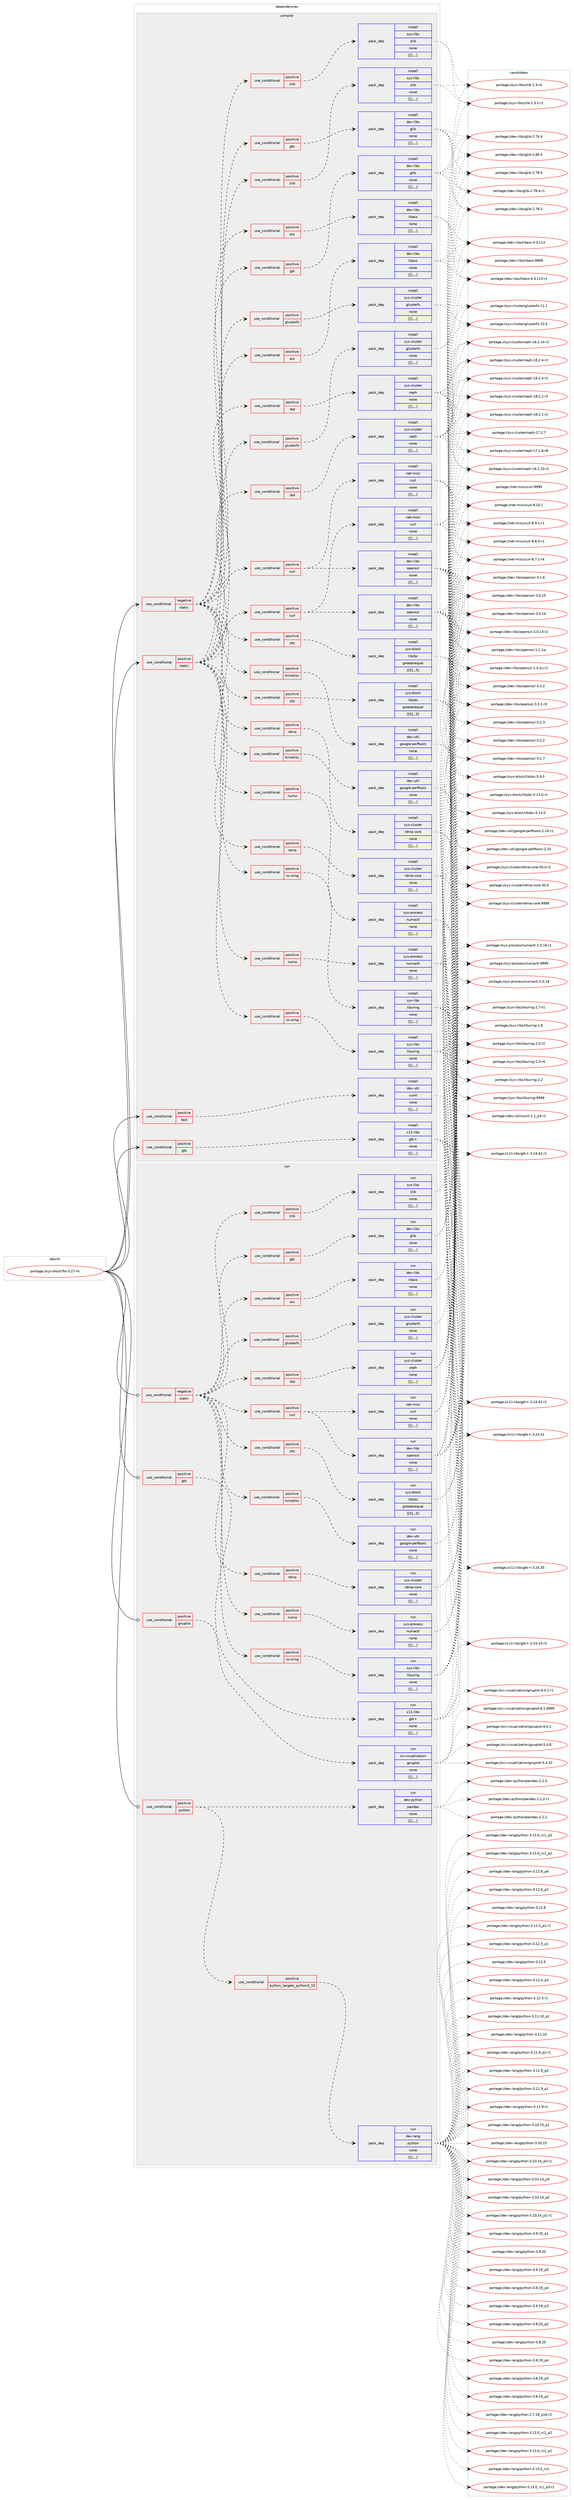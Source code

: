 digraph prolog {

# *************
# Graph options
# *************

newrank=true;
concentrate=true;
compound=true;
graph [rankdir=LR,fontname=Helvetica,fontsize=10,ranksep=1.5];#, ranksep=2.5, nodesep=0.2];
edge  [arrowhead=vee];
node  [fontname=Helvetica,fontsize=10];

# **********
# The ebuild
# **********

subgraph cluster_leftcol {
color=gray;
label=<<i>ebuild</i>>;
id [label="portage://sys-block/fio-3.27-r4", color=red, width=4, href="../sys-block/fio-3.27-r4.svg"];
}

# ****************
# The dependencies
# ****************

subgraph cluster_midcol {
color=gray;
label=<<i>dependencies</i>>;
subgraph cluster_compile {
fillcolor="#eeeeee";
style=filled;
label=<<i>compile</i>>;
subgraph cond3664 {
dependency10156 [label=<<TABLE BORDER="0" CELLBORDER="1" CELLSPACING="0" CELLPADDING="4"><TR><TD ROWSPAN="3" CELLPADDING="10">use_conditional</TD></TR><TR><TD>negative</TD></TR><TR><TD>static</TD></TR></TABLE>>, shape=none, color=red];
subgraph cond3665 {
dependency10157 [label=<<TABLE BORDER="0" CELLBORDER="1" CELLSPACING="0" CELLPADDING="4"><TR><TD ROWSPAN="3" CELLPADDING="10">use_conditional</TD></TR><TR><TD>positive</TD></TR><TR><TD>aio</TD></TR></TABLE>>, shape=none, color=red];
subgraph pack6456 {
dependency10158 [label=<<TABLE BORDER="0" CELLBORDER="1" CELLSPACING="0" CELLPADDING="4" WIDTH="220"><TR><TD ROWSPAN="6" CELLPADDING="30">pack_dep</TD></TR><TR><TD WIDTH="110">install</TD></TR><TR><TD>dev-libs</TD></TR><TR><TD>libaio</TD></TR><TR><TD>none</TD></TR><TR><TD>[[],,,,]</TD></TR></TABLE>>, shape=none, color=blue];
}
dependency10157:e -> dependency10158:w [weight=20,style="dashed",arrowhead="vee"];
}
dependency10156:e -> dependency10157:w [weight=20,style="dashed",arrowhead="vee"];
subgraph cond3666 {
dependency10159 [label=<<TABLE BORDER="0" CELLBORDER="1" CELLSPACING="0" CELLPADDING="4"><TR><TD ROWSPAN="3" CELLPADDING="10">use_conditional</TD></TR><TR><TD>positive</TD></TR><TR><TD>curl</TD></TR></TABLE>>, shape=none, color=red];
subgraph pack6457 {
dependency10160 [label=<<TABLE BORDER="0" CELLBORDER="1" CELLSPACING="0" CELLPADDING="4" WIDTH="220"><TR><TD ROWSPAN="6" CELLPADDING="30">pack_dep</TD></TR><TR><TD WIDTH="110">install</TD></TR><TR><TD>net-misc</TD></TR><TR><TD>curl</TD></TR><TR><TD>none</TD></TR><TR><TD>[[],,,,]</TD></TR></TABLE>>, shape=none, color=blue];
}
dependency10159:e -> dependency10160:w [weight=20,style="dashed",arrowhead="vee"];
subgraph pack6458 {
dependency10161 [label=<<TABLE BORDER="0" CELLBORDER="1" CELLSPACING="0" CELLPADDING="4" WIDTH="220"><TR><TD ROWSPAN="6" CELLPADDING="30">pack_dep</TD></TR><TR><TD WIDTH="110">install</TD></TR><TR><TD>dev-libs</TD></TR><TR><TD>openssl</TD></TR><TR><TD>none</TD></TR><TR><TD>[[],,,,]</TD></TR></TABLE>>, shape=none, color=blue];
}
dependency10159:e -> dependency10161:w [weight=20,style="dashed",arrowhead="vee"];
}
dependency10156:e -> dependency10159:w [weight=20,style="dashed",arrowhead="vee"];
subgraph cond3667 {
dependency10162 [label=<<TABLE BORDER="0" CELLBORDER="1" CELLSPACING="0" CELLPADDING="4"><TR><TD ROWSPAN="3" CELLPADDING="10">use_conditional</TD></TR><TR><TD>positive</TD></TR><TR><TD>glusterfs</TD></TR></TABLE>>, shape=none, color=red];
subgraph pack6459 {
dependency10163 [label=<<TABLE BORDER="0" CELLBORDER="1" CELLSPACING="0" CELLPADDING="4" WIDTH="220"><TR><TD ROWSPAN="6" CELLPADDING="30">pack_dep</TD></TR><TR><TD WIDTH="110">install</TD></TR><TR><TD>sys-cluster</TD></TR><TR><TD>glusterfs</TD></TR><TR><TD>none</TD></TR><TR><TD>[[],,,,]</TD></TR></TABLE>>, shape=none, color=blue];
}
dependency10162:e -> dependency10163:w [weight=20,style="dashed",arrowhead="vee"];
}
dependency10156:e -> dependency10162:w [weight=20,style="dashed",arrowhead="vee"];
subgraph cond3668 {
dependency10164 [label=<<TABLE BORDER="0" CELLBORDER="1" CELLSPACING="0" CELLPADDING="4"><TR><TD ROWSPAN="3" CELLPADDING="10">use_conditional</TD></TR><TR><TD>positive</TD></TR><TR><TD>gtk</TD></TR></TABLE>>, shape=none, color=red];
subgraph pack6460 {
dependency10165 [label=<<TABLE BORDER="0" CELLBORDER="1" CELLSPACING="0" CELLPADDING="4" WIDTH="220"><TR><TD ROWSPAN="6" CELLPADDING="30">pack_dep</TD></TR><TR><TD WIDTH="110">install</TD></TR><TR><TD>dev-libs</TD></TR><TR><TD>glib</TD></TR><TR><TD>none</TD></TR><TR><TD>[[],,,,]</TD></TR></TABLE>>, shape=none, color=blue];
}
dependency10164:e -> dependency10165:w [weight=20,style="dashed",arrowhead="vee"];
}
dependency10156:e -> dependency10164:w [weight=20,style="dashed",arrowhead="vee"];
subgraph cond3669 {
dependency10166 [label=<<TABLE BORDER="0" CELLBORDER="1" CELLSPACING="0" CELLPADDING="4"><TR><TD ROWSPAN="3" CELLPADDING="10">use_conditional</TD></TR><TR><TD>positive</TD></TR><TR><TD>io-uring</TD></TR></TABLE>>, shape=none, color=red];
subgraph pack6461 {
dependency10167 [label=<<TABLE BORDER="0" CELLBORDER="1" CELLSPACING="0" CELLPADDING="4" WIDTH="220"><TR><TD ROWSPAN="6" CELLPADDING="30">pack_dep</TD></TR><TR><TD WIDTH="110">install</TD></TR><TR><TD>sys-libs</TD></TR><TR><TD>liburing</TD></TR><TR><TD>none</TD></TR><TR><TD>[[],,,,]</TD></TR></TABLE>>, shape=none, color=blue];
}
dependency10166:e -> dependency10167:w [weight=20,style="dashed",arrowhead="vee"];
}
dependency10156:e -> dependency10166:w [weight=20,style="dashed",arrowhead="vee"];
subgraph cond3670 {
dependency10168 [label=<<TABLE BORDER="0" CELLBORDER="1" CELLSPACING="0" CELLPADDING="4"><TR><TD ROWSPAN="3" CELLPADDING="10">use_conditional</TD></TR><TR><TD>positive</TD></TR><TR><TD>numa</TD></TR></TABLE>>, shape=none, color=red];
subgraph pack6462 {
dependency10169 [label=<<TABLE BORDER="0" CELLBORDER="1" CELLSPACING="0" CELLPADDING="4" WIDTH="220"><TR><TD ROWSPAN="6" CELLPADDING="30">pack_dep</TD></TR><TR><TD WIDTH="110">install</TD></TR><TR><TD>sys-process</TD></TR><TR><TD>numactl</TD></TR><TR><TD>none</TD></TR><TR><TD>[[],,,,]</TD></TR></TABLE>>, shape=none, color=blue];
}
dependency10168:e -> dependency10169:w [weight=20,style="dashed",arrowhead="vee"];
}
dependency10156:e -> dependency10168:w [weight=20,style="dashed",arrowhead="vee"];
subgraph cond3671 {
dependency10170 [label=<<TABLE BORDER="0" CELLBORDER="1" CELLSPACING="0" CELLPADDING="4"><TR><TD ROWSPAN="3" CELLPADDING="10">use_conditional</TD></TR><TR><TD>positive</TD></TR><TR><TD>rbd</TD></TR></TABLE>>, shape=none, color=red];
subgraph pack6463 {
dependency10171 [label=<<TABLE BORDER="0" CELLBORDER="1" CELLSPACING="0" CELLPADDING="4" WIDTH="220"><TR><TD ROWSPAN="6" CELLPADDING="30">pack_dep</TD></TR><TR><TD WIDTH="110">install</TD></TR><TR><TD>sys-cluster</TD></TR><TR><TD>ceph</TD></TR><TR><TD>none</TD></TR><TR><TD>[[],,,,]</TD></TR></TABLE>>, shape=none, color=blue];
}
dependency10170:e -> dependency10171:w [weight=20,style="dashed",arrowhead="vee"];
}
dependency10156:e -> dependency10170:w [weight=20,style="dashed",arrowhead="vee"];
subgraph cond3672 {
dependency10172 [label=<<TABLE BORDER="0" CELLBORDER="1" CELLSPACING="0" CELLPADDING="4"><TR><TD ROWSPAN="3" CELLPADDING="10">use_conditional</TD></TR><TR><TD>positive</TD></TR><TR><TD>rdma</TD></TR></TABLE>>, shape=none, color=red];
subgraph pack6464 {
dependency10173 [label=<<TABLE BORDER="0" CELLBORDER="1" CELLSPACING="0" CELLPADDING="4" WIDTH="220"><TR><TD ROWSPAN="6" CELLPADDING="30">pack_dep</TD></TR><TR><TD WIDTH="110">install</TD></TR><TR><TD>sys-cluster</TD></TR><TR><TD>rdma-core</TD></TR><TR><TD>none</TD></TR><TR><TD>[[],,,,]</TD></TR></TABLE>>, shape=none, color=blue];
}
dependency10172:e -> dependency10173:w [weight=20,style="dashed",arrowhead="vee"];
}
dependency10156:e -> dependency10172:w [weight=20,style="dashed",arrowhead="vee"];
subgraph cond3673 {
dependency10174 [label=<<TABLE BORDER="0" CELLBORDER="1" CELLSPACING="0" CELLPADDING="4"><TR><TD ROWSPAN="3" CELLPADDING="10">use_conditional</TD></TR><TR><TD>positive</TD></TR><TR><TD>tcmalloc</TD></TR></TABLE>>, shape=none, color=red];
subgraph pack6465 {
dependency10175 [label=<<TABLE BORDER="0" CELLBORDER="1" CELLSPACING="0" CELLPADDING="4" WIDTH="220"><TR><TD ROWSPAN="6" CELLPADDING="30">pack_dep</TD></TR><TR><TD WIDTH="110">install</TD></TR><TR><TD>dev-util</TD></TR><TR><TD>google-perftools</TD></TR><TR><TD>none</TD></TR><TR><TD>[[],,,,]</TD></TR></TABLE>>, shape=none, color=blue];
}
dependency10174:e -> dependency10175:w [weight=20,style="dashed",arrowhead="vee"];
}
dependency10156:e -> dependency10174:w [weight=20,style="dashed",arrowhead="vee"];
subgraph cond3674 {
dependency10176 [label=<<TABLE BORDER="0" CELLBORDER="1" CELLSPACING="0" CELLPADDING="4"><TR><TD ROWSPAN="3" CELLPADDING="10">use_conditional</TD></TR><TR><TD>positive</TD></TR><TR><TD>zbc</TD></TR></TABLE>>, shape=none, color=red];
subgraph pack6466 {
dependency10177 [label=<<TABLE BORDER="0" CELLBORDER="1" CELLSPACING="0" CELLPADDING="4" WIDTH="220"><TR><TD ROWSPAN="6" CELLPADDING="30">pack_dep</TD></TR><TR><TD WIDTH="110">install</TD></TR><TR><TD>sys-block</TD></TR><TR><TD>libzbc</TD></TR><TR><TD>greaterequal</TD></TR><TR><TD>[[5],,,5]</TD></TR></TABLE>>, shape=none, color=blue];
}
dependency10176:e -> dependency10177:w [weight=20,style="dashed",arrowhead="vee"];
}
dependency10156:e -> dependency10176:w [weight=20,style="dashed",arrowhead="vee"];
subgraph cond3675 {
dependency10178 [label=<<TABLE BORDER="0" CELLBORDER="1" CELLSPACING="0" CELLPADDING="4"><TR><TD ROWSPAN="3" CELLPADDING="10">use_conditional</TD></TR><TR><TD>positive</TD></TR><TR><TD>zlib</TD></TR></TABLE>>, shape=none, color=red];
subgraph pack6467 {
dependency10179 [label=<<TABLE BORDER="0" CELLBORDER="1" CELLSPACING="0" CELLPADDING="4" WIDTH="220"><TR><TD ROWSPAN="6" CELLPADDING="30">pack_dep</TD></TR><TR><TD WIDTH="110">install</TD></TR><TR><TD>sys-libs</TD></TR><TR><TD>zlib</TD></TR><TR><TD>none</TD></TR><TR><TD>[[],,,,]</TD></TR></TABLE>>, shape=none, color=blue];
}
dependency10178:e -> dependency10179:w [weight=20,style="dashed",arrowhead="vee"];
}
dependency10156:e -> dependency10178:w [weight=20,style="dashed",arrowhead="vee"];
}
id:e -> dependency10156:w [weight=20,style="solid",arrowhead="vee"];
subgraph cond3676 {
dependency10180 [label=<<TABLE BORDER="0" CELLBORDER="1" CELLSPACING="0" CELLPADDING="4"><TR><TD ROWSPAN="3" CELLPADDING="10">use_conditional</TD></TR><TR><TD>positive</TD></TR><TR><TD>gtk</TD></TR></TABLE>>, shape=none, color=red];
subgraph pack6468 {
dependency10181 [label=<<TABLE BORDER="0" CELLBORDER="1" CELLSPACING="0" CELLPADDING="4" WIDTH="220"><TR><TD ROWSPAN="6" CELLPADDING="30">pack_dep</TD></TR><TR><TD WIDTH="110">install</TD></TR><TR><TD>x11-libs</TD></TR><TR><TD>gtk+</TD></TR><TR><TD>none</TD></TR><TR><TD>[[],,,,]</TD></TR></TABLE>>, shape=none, color=blue];
}
dependency10180:e -> dependency10181:w [weight=20,style="dashed",arrowhead="vee"];
}
id:e -> dependency10180:w [weight=20,style="solid",arrowhead="vee"];
subgraph cond3677 {
dependency10182 [label=<<TABLE BORDER="0" CELLBORDER="1" CELLSPACING="0" CELLPADDING="4"><TR><TD ROWSPAN="3" CELLPADDING="10">use_conditional</TD></TR><TR><TD>positive</TD></TR><TR><TD>static</TD></TR></TABLE>>, shape=none, color=red];
subgraph cond3678 {
dependency10183 [label=<<TABLE BORDER="0" CELLBORDER="1" CELLSPACING="0" CELLPADDING="4"><TR><TD ROWSPAN="3" CELLPADDING="10">use_conditional</TD></TR><TR><TD>positive</TD></TR><TR><TD>aio</TD></TR></TABLE>>, shape=none, color=red];
subgraph pack6469 {
dependency10184 [label=<<TABLE BORDER="0" CELLBORDER="1" CELLSPACING="0" CELLPADDING="4" WIDTH="220"><TR><TD ROWSPAN="6" CELLPADDING="30">pack_dep</TD></TR><TR><TD WIDTH="110">install</TD></TR><TR><TD>dev-libs</TD></TR><TR><TD>libaio</TD></TR><TR><TD>none</TD></TR><TR><TD>[[],,,,]</TD></TR></TABLE>>, shape=none, color=blue];
}
dependency10183:e -> dependency10184:w [weight=20,style="dashed",arrowhead="vee"];
}
dependency10182:e -> dependency10183:w [weight=20,style="dashed",arrowhead="vee"];
subgraph cond3679 {
dependency10185 [label=<<TABLE BORDER="0" CELLBORDER="1" CELLSPACING="0" CELLPADDING="4"><TR><TD ROWSPAN="3" CELLPADDING="10">use_conditional</TD></TR><TR><TD>positive</TD></TR><TR><TD>curl</TD></TR></TABLE>>, shape=none, color=red];
subgraph pack6470 {
dependency10186 [label=<<TABLE BORDER="0" CELLBORDER="1" CELLSPACING="0" CELLPADDING="4" WIDTH="220"><TR><TD ROWSPAN="6" CELLPADDING="30">pack_dep</TD></TR><TR><TD WIDTH="110">install</TD></TR><TR><TD>net-misc</TD></TR><TR><TD>curl</TD></TR><TR><TD>none</TD></TR><TR><TD>[[],,,,]</TD></TR></TABLE>>, shape=none, color=blue];
}
dependency10185:e -> dependency10186:w [weight=20,style="dashed",arrowhead="vee"];
subgraph pack6471 {
dependency10187 [label=<<TABLE BORDER="0" CELLBORDER="1" CELLSPACING="0" CELLPADDING="4" WIDTH="220"><TR><TD ROWSPAN="6" CELLPADDING="30">pack_dep</TD></TR><TR><TD WIDTH="110">install</TD></TR><TR><TD>dev-libs</TD></TR><TR><TD>openssl</TD></TR><TR><TD>none</TD></TR><TR><TD>[[],,,,]</TD></TR></TABLE>>, shape=none, color=blue];
}
dependency10185:e -> dependency10187:w [weight=20,style="dashed",arrowhead="vee"];
}
dependency10182:e -> dependency10185:w [weight=20,style="dashed",arrowhead="vee"];
subgraph cond3680 {
dependency10188 [label=<<TABLE BORDER="0" CELLBORDER="1" CELLSPACING="0" CELLPADDING="4"><TR><TD ROWSPAN="3" CELLPADDING="10">use_conditional</TD></TR><TR><TD>positive</TD></TR><TR><TD>glusterfs</TD></TR></TABLE>>, shape=none, color=red];
subgraph pack6472 {
dependency10189 [label=<<TABLE BORDER="0" CELLBORDER="1" CELLSPACING="0" CELLPADDING="4" WIDTH="220"><TR><TD ROWSPAN="6" CELLPADDING="30">pack_dep</TD></TR><TR><TD WIDTH="110">install</TD></TR><TR><TD>sys-cluster</TD></TR><TR><TD>glusterfs</TD></TR><TR><TD>none</TD></TR><TR><TD>[[],,,,]</TD></TR></TABLE>>, shape=none, color=blue];
}
dependency10188:e -> dependency10189:w [weight=20,style="dashed",arrowhead="vee"];
}
dependency10182:e -> dependency10188:w [weight=20,style="dashed",arrowhead="vee"];
subgraph cond3681 {
dependency10190 [label=<<TABLE BORDER="0" CELLBORDER="1" CELLSPACING="0" CELLPADDING="4"><TR><TD ROWSPAN="3" CELLPADDING="10">use_conditional</TD></TR><TR><TD>positive</TD></TR><TR><TD>gtk</TD></TR></TABLE>>, shape=none, color=red];
subgraph pack6473 {
dependency10191 [label=<<TABLE BORDER="0" CELLBORDER="1" CELLSPACING="0" CELLPADDING="4" WIDTH="220"><TR><TD ROWSPAN="6" CELLPADDING="30">pack_dep</TD></TR><TR><TD WIDTH="110">install</TD></TR><TR><TD>dev-libs</TD></TR><TR><TD>glib</TD></TR><TR><TD>none</TD></TR><TR><TD>[[],,,,]</TD></TR></TABLE>>, shape=none, color=blue];
}
dependency10190:e -> dependency10191:w [weight=20,style="dashed",arrowhead="vee"];
}
dependency10182:e -> dependency10190:w [weight=20,style="dashed",arrowhead="vee"];
subgraph cond3682 {
dependency10192 [label=<<TABLE BORDER="0" CELLBORDER="1" CELLSPACING="0" CELLPADDING="4"><TR><TD ROWSPAN="3" CELLPADDING="10">use_conditional</TD></TR><TR><TD>positive</TD></TR><TR><TD>io-uring</TD></TR></TABLE>>, shape=none, color=red];
subgraph pack6474 {
dependency10193 [label=<<TABLE BORDER="0" CELLBORDER="1" CELLSPACING="0" CELLPADDING="4" WIDTH="220"><TR><TD ROWSPAN="6" CELLPADDING="30">pack_dep</TD></TR><TR><TD WIDTH="110">install</TD></TR><TR><TD>sys-libs</TD></TR><TR><TD>liburing</TD></TR><TR><TD>none</TD></TR><TR><TD>[[],,,,]</TD></TR></TABLE>>, shape=none, color=blue];
}
dependency10192:e -> dependency10193:w [weight=20,style="dashed",arrowhead="vee"];
}
dependency10182:e -> dependency10192:w [weight=20,style="dashed",arrowhead="vee"];
subgraph cond3683 {
dependency10194 [label=<<TABLE BORDER="0" CELLBORDER="1" CELLSPACING="0" CELLPADDING="4"><TR><TD ROWSPAN="3" CELLPADDING="10">use_conditional</TD></TR><TR><TD>positive</TD></TR><TR><TD>numa</TD></TR></TABLE>>, shape=none, color=red];
subgraph pack6475 {
dependency10195 [label=<<TABLE BORDER="0" CELLBORDER="1" CELLSPACING="0" CELLPADDING="4" WIDTH="220"><TR><TD ROWSPAN="6" CELLPADDING="30">pack_dep</TD></TR><TR><TD WIDTH="110">install</TD></TR><TR><TD>sys-process</TD></TR><TR><TD>numactl</TD></TR><TR><TD>none</TD></TR><TR><TD>[[],,,,]</TD></TR></TABLE>>, shape=none, color=blue];
}
dependency10194:e -> dependency10195:w [weight=20,style="dashed",arrowhead="vee"];
}
dependency10182:e -> dependency10194:w [weight=20,style="dashed",arrowhead="vee"];
subgraph cond3684 {
dependency10196 [label=<<TABLE BORDER="0" CELLBORDER="1" CELLSPACING="0" CELLPADDING="4"><TR><TD ROWSPAN="3" CELLPADDING="10">use_conditional</TD></TR><TR><TD>positive</TD></TR><TR><TD>rbd</TD></TR></TABLE>>, shape=none, color=red];
subgraph pack6476 {
dependency10197 [label=<<TABLE BORDER="0" CELLBORDER="1" CELLSPACING="0" CELLPADDING="4" WIDTH="220"><TR><TD ROWSPAN="6" CELLPADDING="30">pack_dep</TD></TR><TR><TD WIDTH="110">install</TD></TR><TR><TD>sys-cluster</TD></TR><TR><TD>ceph</TD></TR><TR><TD>none</TD></TR><TR><TD>[[],,,,]</TD></TR></TABLE>>, shape=none, color=blue];
}
dependency10196:e -> dependency10197:w [weight=20,style="dashed",arrowhead="vee"];
}
dependency10182:e -> dependency10196:w [weight=20,style="dashed",arrowhead="vee"];
subgraph cond3685 {
dependency10198 [label=<<TABLE BORDER="0" CELLBORDER="1" CELLSPACING="0" CELLPADDING="4"><TR><TD ROWSPAN="3" CELLPADDING="10">use_conditional</TD></TR><TR><TD>positive</TD></TR><TR><TD>rdma</TD></TR></TABLE>>, shape=none, color=red];
subgraph pack6477 {
dependency10199 [label=<<TABLE BORDER="0" CELLBORDER="1" CELLSPACING="0" CELLPADDING="4" WIDTH="220"><TR><TD ROWSPAN="6" CELLPADDING="30">pack_dep</TD></TR><TR><TD WIDTH="110">install</TD></TR><TR><TD>sys-cluster</TD></TR><TR><TD>rdma-core</TD></TR><TR><TD>none</TD></TR><TR><TD>[[],,,,]</TD></TR></TABLE>>, shape=none, color=blue];
}
dependency10198:e -> dependency10199:w [weight=20,style="dashed",arrowhead="vee"];
}
dependency10182:e -> dependency10198:w [weight=20,style="dashed",arrowhead="vee"];
subgraph cond3686 {
dependency10200 [label=<<TABLE BORDER="0" CELLBORDER="1" CELLSPACING="0" CELLPADDING="4"><TR><TD ROWSPAN="3" CELLPADDING="10">use_conditional</TD></TR><TR><TD>positive</TD></TR><TR><TD>tcmalloc</TD></TR></TABLE>>, shape=none, color=red];
subgraph pack6478 {
dependency10201 [label=<<TABLE BORDER="0" CELLBORDER="1" CELLSPACING="0" CELLPADDING="4" WIDTH="220"><TR><TD ROWSPAN="6" CELLPADDING="30">pack_dep</TD></TR><TR><TD WIDTH="110">install</TD></TR><TR><TD>dev-util</TD></TR><TR><TD>google-perftools</TD></TR><TR><TD>none</TD></TR><TR><TD>[[],,,,]</TD></TR></TABLE>>, shape=none, color=blue];
}
dependency10200:e -> dependency10201:w [weight=20,style="dashed",arrowhead="vee"];
}
dependency10182:e -> dependency10200:w [weight=20,style="dashed",arrowhead="vee"];
subgraph cond3687 {
dependency10202 [label=<<TABLE BORDER="0" CELLBORDER="1" CELLSPACING="0" CELLPADDING="4"><TR><TD ROWSPAN="3" CELLPADDING="10">use_conditional</TD></TR><TR><TD>positive</TD></TR><TR><TD>zbc</TD></TR></TABLE>>, shape=none, color=red];
subgraph pack6479 {
dependency10203 [label=<<TABLE BORDER="0" CELLBORDER="1" CELLSPACING="0" CELLPADDING="4" WIDTH="220"><TR><TD ROWSPAN="6" CELLPADDING="30">pack_dep</TD></TR><TR><TD WIDTH="110">install</TD></TR><TR><TD>sys-block</TD></TR><TR><TD>libzbc</TD></TR><TR><TD>greaterequal</TD></TR><TR><TD>[[5],,,5]</TD></TR></TABLE>>, shape=none, color=blue];
}
dependency10202:e -> dependency10203:w [weight=20,style="dashed",arrowhead="vee"];
}
dependency10182:e -> dependency10202:w [weight=20,style="dashed",arrowhead="vee"];
subgraph cond3688 {
dependency10204 [label=<<TABLE BORDER="0" CELLBORDER="1" CELLSPACING="0" CELLPADDING="4"><TR><TD ROWSPAN="3" CELLPADDING="10">use_conditional</TD></TR><TR><TD>positive</TD></TR><TR><TD>zlib</TD></TR></TABLE>>, shape=none, color=red];
subgraph pack6480 {
dependency10205 [label=<<TABLE BORDER="0" CELLBORDER="1" CELLSPACING="0" CELLPADDING="4" WIDTH="220"><TR><TD ROWSPAN="6" CELLPADDING="30">pack_dep</TD></TR><TR><TD WIDTH="110">install</TD></TR><TR><TD>sys-libs</TD></TR><TR><TD>zlib</TD></TR><TR><TD>none</TD></TR><TR><TD>[[],,,,]</TD></TR></TABLE>>, shape=none, color=blue];
}
dependency10204:e -> dependency10205:w [weight=20,style="dashed",arrowhead="vee"];
}
dependency10182:e -> dependency10204:w [weight=20,style="dashed",arrowhead="vee"];
}
id:e -> dependency10182:w [weight=20,style="solid",arrowhead="vee"];
subgraph cond3689 {
dependency10206 [label=<<TABLE BORDER="0" CELLBORDER="1" CELLSPACING="0" CELLPADDING="4"><TR><TD ROWSPAN="3" CELLPADDING="10">use_conditional</TD></TR><TR><TD>positive</TD></TR><TR><TD>test</TD></TR></TABLE>>, shape=none, color=red];
subgraph pack6481 {
dependency10207 [label=<<TABLE BORDER="0" CELLBORDER="1" CELLSPACING="0" CELLPADDING="4" WIDTH="220"><TR><TD ROWSPAN="6" CELLPADDING="30">pack_dep</TD></TR><TR><TD WIDTH="110">install</TD></TR><TR><TD>dev-util</TD></TR><TR><TD>cunit</TD></TR><TR><TD>none</TD></TR><TR><TD>[[],,,,]</TD></TR></TABLE>>, shape=none, color=blue];
}
dependency10206:e -> dependency10207:w [weight=20,style="dashed",arrowhead="vee"];
}
id:e -> dependency10206:w [weight=20,style="solid",arrowhead="vee"];
}
subgraph cluster_compileandrun {
fillcolor="#eeeeee";
style=filled;
label=<<i>compile and run</i>>;
}
subgraph cluster_run {
fillcolor="#eeeeee";
style=filled;
label=<<i>run</i>>;
subgraph cond3690 {
dependency10208 [label=<<TABLE BORDER="0" CELLBORDER="1" CELLSPACING="0" CELLPADDING="4"><TR><TD ROWSPAN="3" CELLPADDING="10">use_conditional</TD></TR><TR><TD>negative</TD></TR><TR><TD>static</TD></TR></TABLE>>, shape=none, color=red];
subgraph cond3691 {
dependency10209 [label=<<TABLE BORDER="0" CELLBORDER="1" CELLSPACING="0" CELLPADDING="4"><TR><TD ROWSPAN="3" CELLPADDING="10">use_conditional</TD></TR><TR><TD>positive</TD></TR><TR><TD>aio</TD></TR></TABLE>>, shape=none, color=red];
subgraph pack6482 {
dependency10210 [label=<<TABLE BORDER="0" CELLBORDER="1" CELLSPACING="0" CELLPADDING="4" WIDTH="220"><TR><TD ROWSPAN="6" CELLPADDING="30">pack_dep</TD></TR><TR><TD WIDTH="110">run</TD></TR><TR><TD>dev-libs</TD></TR><TR><TD>libaio</TD></TR><TR><TD>none</TD></TR><TR><TD>[[],,,,]</TD></TR></TABLE>>, shape=none, color=blue];
}
dependency10209:e -> dependency10210:w [weight=20,style="dashed",arrowhead="vee"];
}
dependency10208:e -> dependency10209:w [weight=20,style="dashed",arrowhead="vee"];
subgraph cond3692 {
dependency10211 [label=<<TABLE BORDER="0" CELLBORDER="1" CELLSPACING="0" CELLPADDING="4"><TR><TD ROWSPAN="3" CELLPADDING="10">use_conditional</TD></TR><TR><TD>positive</TD></TR><TR><TD>curl</TD></TR></TABLE>>, shape=none, color=red];
subgraph pack6483 {
dependency10212 [label=<<TABLE BORDER="0" CELLBORDER="1" CELLSPACING="0" CELLPADDING="4" WIDTH="220"><TR><TD ROWSPAN="6" CELLPADDING="30">pack_dep</TD></TR><TR><TD WIDTH="110">run</TD></TR><TR><TD>net-misc</TD></TR><TR><TD>curl</TD></TR><TR><TD>none</TD></TR><TR><TD>[[],,,,]</TD></TR></TABLE>>, shape=none, color=blue];
}
dependency10211:e -> dependency10212:w [weight=20,style="dashed",arrowhead="vee"];
subgraph pack6484 {
dependency10213 [label=<<TABLE BORDER="0" CELLBORDER="1" CELLSPACING="0" CELLPADDING="4" WIDTH="220"><TR><TD ROWSPAN="6" CELLPADDING="30">pack_dep</TD></TR><TR><TD WIDTH="110">run</TD></TR><TR><TD>dev-libs</TD></TR><TR><TD>openssl</TD></TR><TR><TD>none</TD></TR><TR><TD>[[],,,,]</TD></TR></TABLE>>, shape=none, color=blue];
}
dependency10211:e -> dependency10213:w [weight=20,style="dashed",arrowhead="vee"];
}
dependency10208:e -> dependency10211:w [weight=20,style="dashed",arrowhead="vee"];
subgraph cond3693 {
dependency10214 [label=<<TABLE BORDER="0" CELLBORDER="1" CELLSPACING="0" CELLPADDING="4"><TR><TD ROWSPAN="3" CELLPADDING="10">use_conditional</TD></TR><TR><TD>positive</TD></TR><TR><TD>glusterfs</TD></TR></TABLE>>, shape=none, color=red];
subgraph pack6485 {
dependency10215 [label=<<TABLE BORDER="0" CELLBORDER="1" CELLSPACING="0" CELLPADDING="4" WIDTH="220"><TR><TD ROWSPAN="6" CELLPADDING="30">pack_dep</TD></TR><TR><TD WIDTH="110">run</TD></TR><TR><TD>sys-cluster</TD></TR><TR><TD>glusterfs</TD></TR><TR><TD>none</TD></TR><TR><TD>[[],,,,]</TD></TR></TABLE>>, shape=none, color=blue];
}
dependency10214:e -> dependency10215:w [weight=20,style="dashed",arrowhead="vee"];
}
dependency10208:e -> dependency10214:w [weight=20,style="dashed",arrowhead="vee"];
subgraph cond3694 {
dependency10216 [label=<<TABLE BORDER="0" CELLBORDER="1" CELLSPACING="0" CELLPADDING="4"><TR><TD ROWSPAN="3" CELLPADDING="10">use_conditional</TD></TR><TR><TD>positive</TD></TR><TR><TD>gtk</TD></TR></TABLE>>, shape=none, color=red];
subgraph pack6486 {
dependency10217 [label=<<TABLE BORDER="0" CELLBORDER="1" CELLSPACING="0" CELLPADDING="4" WIDTH="220"><TR><TD ROWSPAN="6" CELLPADDING="30">pack_dep</TD></TR><TR><TD WIDTH="110">run</TD></TR><TR><TD>dev-libs</TD></TR><TR><TD>glib</TD></TR><TR><TD>none</TD></TR><TR><TD>[[],,,,]</TD></TR></TABLE>>, shape=none, color=blue];
}
dependency10216:e -> dependency10217:w [weight=20,style="dashed",arrowhead="vee"];
}
dependency10208:e -> dependency10216:w [weight=20,style="dashed",arrowhead="vee"];
subgraph cond3695 {
dependency10218 [label=<<TABLE BORDER="0" CELLBORDER="1" CELLSPACING="0" CELLPADDING="4"><TR><TD ROWSPAN="3" CELLPADDING="10">use_conditional</TD></TR><TR><TD>positive</TD></TR><TR><TD>io-uring</TD></TR></TABLE>>, shape=none, color=red];
subgraph pack6487 {
dependency10219 [label=<<TABLE BORDER="0" CELLBORDER="1" CELLSPACING="0" CELLPADDING="4" WIDTH="220"><TR><TD ROWSPAN="6" CELLPADDING="30">pack_dep</TD></TR><TR><TD WIDTH="110">run</TD></TR><TR><TD>sys-libs</TD></TR><TR><TD>liburing</TD></TR><TR><TD>none</TD></TR><TR><TD>[[],,,,]</TD></TR></TABLE>>, shape=none, color=blue];
}
dependency10218:e -> dependency10219:w [weight=20,style="dashed",arrowhead="vee"];
}
dependency10208:e -> dependency10218:w [weight=20,style="dashed",arrowhead="vee"];
subgraph cond3696 {
dependency10220 [label=<<TABLE BORDER="0" CELLBORDER="1" CELLSPACING="0" CELLPADDING="4"><TR><TD ROWSPAN="3" CELLPADDING="10">use_conditional</TD></TR><TR><TD>positive</TD></TR><TR><TD>numa</TD></TR></TABLE>>, shape=none, color=red];
subgraph pack6488 {
dependency10221 [label=<<TABLE BORDER="0" CELLBORDER="1" CELLSPACING="0" CELLPADDING="4" WIDTH="220"><TR><TD ROWSPAN="6" CELLPADDING="30">pack_dep</TD></TR><TR><TD WIDTH="110">run</TD></TR><TR><TD>sys-process</TD></TR><TR><TD>numactl</TD></TR><TR><TD>none</TD></TR><TR><TD>[[],,,,]</TD></TR></TABLE>>, shape=none, color=blue];
}
dependency10220:e -> dependency10221:w [weight=20,style="dashed",arrowhead="vee"];
}
dependency10208:e -> dependency10220:w [weight=20,style="dashed",arrowhead="vee"];
subgraph cond3697 {
dependency10222 [label=<<TABLE BORDER="0" CELLBORDER="1" CELLSPACING="0" CELLPADDING="4"><TR><TD ROWSPAN="3" CELLPADDING="10">use_conditional</TD></TR><TR><TD>positive</TD></TR><TR><TD>rbd</TD></TR></TABLE>>, shape=none, color=red];
subgraph pack6489 {
dependency10223 [label=<<TABLE BORDER="0" CELLBORDER="1" CELLSPACING="0" CELLPADDING="4" WIDTH="220"><TR><TD ROWSPAN="6" CELLPADDING="30">pack_dep</TD></TR><TR><TD WIDTH="110">run</TD></TR><TR><TD>sys-cluster</TD></TR><TR><TD>ceph</TD></TR><TR><TD>none</TD></TR><TR><TD>[[],,,,]</TD></TR></TABLE>>, shape=none, color=blue];
}
dependency10222:e -> dependency10223:w [weight=20,style="dashed",arrowhead="vee"];
}
dependency10208:e -> dependency10222:w [weight=20,style="dashed",arrowhead="vee"];
subgraph cond3698 {
dependency10224 [label=<<TABLE BORDER="0" CELLBORDER="1" CELLSPACING="0" CELLPADDING="4"><TR><TD ROWSPAN="3" CELLPADDING="10">use_conditional</TD></TR><TR><TD>positive</TD></TR><TR><TD>rdma</TD></TR></TABLE>>, shape=none, color=red];
subgraph pack6490 {
dependency10225 [label=<<TABLE BORDER="0" CELLBORDER="1" CELLSPACING="0" CELLPADDING="4" WIDTH="220"><TR><TD ROWSPAN="6" CELLPADDING="30">pack_dep</TD></TR><TR><TD WIDTH="110">run</TD></TR><TR><TD>sys-cluster</TD></TR><TR><TD>rdma-core</TD></TR><TR><TD>none</TD></TR><TR><TD>[[],,,,]</TD></TR></TABLE>>, shape=none, color=blue];
}
dependency10224:e -> dependency10225:w [weight=20,style="dashed",arrowhead="vee"];
}
dependency10208:e -> dependency10224:w [weight=20,style="dashed",arrowhead="vee"];
subgraph cond3699 {
dependency10226 [label=<<TABLE BORDER="0" CELLBORDER="1" CELLSPACING="0" CELLPADDING="4"><TR><TD ROWSPAN="3" CELLPADDING="10">use_conditional</TD></TR><TR><TD>positive</TD></TR><TR><TD>tcmalloc</TD></TR></TABLE>>, shape=none, color=red];
subgraph pack6491 {
dependency10227 [label=<<TABLE BORDER="0" CELLBORDER="1" CELLSPACING="0" CELLPADDING="4" WIDTH="220"><TR><TD ROWSPAN="6" CELLPADDING="30">pack_dep</TD></TR><TR><TD WIDTH="110">run</TD></TR><TR><TD>dev-util</TD></TR><TR><TD>google-perftools</TD></TR><TR><TD>none</TD></TR><TR><TD>[[],,,,]</TD></TR></TABLE>>, shape=none, color=blue];
}
dependency10226:e -> dependency10227:w [weight=20,style="dashed",arrowhead="vee"];
}
dependency10208:e -> dependency10226:w [weight=20,style="dashed",arrowhead="vee"];
subgraph cond3700 {
dependency10228 [label=<<TABLE BORDER="0" CELLBORDER="1" CELLSPACING="0" CELLPADDING="4"><TR><TD ROWSPAN="3" CELLPADDING="10">use_conditional</TD></TR><TR><TD>positive</TD></TR><TR><TD>zbc</TD></TR></TABLE>>, shape=none, color=red];
subgraph pack6492 {
dependency10229 [label=<<TABLE BORDER="0" CELLBORDER="1" CELLSPACING="0" CELLPADDING="4" WIDTH="220"><TR><TD ROWSPAN="6" CELLPADDING="30">pack_dep</TD></TR><TR><TD WIDTH="110">run</TD></TR><TR><TD>sys-block</TD></TR><TR><TD>libzbc</TD></TR><TR><TD>greaterequal</TD></TR><TR><TD>[[5],,,5]</TD></TR></TABLE>>, shape=none, color=blue];
}
dependency10228:e -> dependency10229:w [weight=20,style="dashed",arrowhead="vee"];
}
dependency10208:e -> dependency10228:w [weight=20,style="dashed",arrowhead="vee"];
subgraph cond3701 {
dependency10230 [label=<<TABLE BORDER="0" CELLBORDER="1" CELLSPACING="0" CELLPADDING="4"><TR><TD ROWSPAN="3" CELLPADDING="10">use_conditional</TD></TR><TR><TD>positive</TD></TR><TR><TD>zlib</TD></TR></TABLE>>, shape=none, color=red];
subgraph pack6493 {
dependency10231 [label=<<TABLE BORDER="0" CELLBORDER="1" CELLSPACING="0" CELLPADDING="4" WIDTH="220"><TR><TD ROWSPAN="6" CELLPADDING="30">pack_dep</TD></TR><TR><TD WIDTH="110">run</TD></TR><TR><TD>sys-libs</TD></TR><TR><TD>zlib</TD></TR><TR><TD>none</TD></TR><TR><TD>[[],,,,]</TD></TR></TABLE>>, shape=none, color=blue];
}
dependency10230:e -> dependency10231:w [weight=20,style="dashed",arrowhead="vee"];
}
dependency10208:e -> dependency10230:w [weight=20,style="dashed",arrowhead="vee"];
}
id:e -> dependency10208:w [weight=20,style="solid",arrowhead="odot"];
subgraph cond3702 {
dependency10232 [label=<<TABLE BORDER="0" CELLBORDER="1" CELLSPACING="0" CELLPADDING="4"><TR><TD ROWSPAN="3" CELLPADDING="10">use_conditional</TD></TR><TR><TD>positive</TD></TR><TR><TD>gnuplot</TD></TR></TABLE>>, shape=none, color=red];
subgraph pack6494 {
dependency10233 [label=<<TABLE BORDER="0" CELLBORDER="1" CELLSPACING="0" CELLPADDING="4" WIDTH="220"><TR><TD ROWSPAN="6" CELLPADDING="30">pack_dep</TD></TR><TR><TD WIDTH="110">run</TD></TR><TR><TD>sci-visualization</TD></TR><TR><TD>gnuplot</TD></TR><TR><TD>none</TD></TR><TR><TD>[[],,,,]</TD></TR></TABLE>>, shape=none, color=blue];
}
dependency10232:e -> dependency10233:w [weight=20,style="dashed",arrowhead="vee"];
}
id:e -> dependency10232:w [weight=20,style="solid",arrowhead="odot"];
subgraph cond3703 {
dependency10234 [label=<<TABLE BORDER="0" CELLBORDER="1" CELLSPACING="0" CELLPADDING="4"><TR><TD ROWSPAN="3" CELLPADDING="10">use_conditional</TD></TR><TR><TD>positive</TD></TR><TR><TD>gtk</TD></TR></TABLE>>, shape=none, color=red];
subgraph pack6495 {
dependency10235 [label=<<TABLE BORDER="0" CELLBORDER="1" CELLSPACING="0" CELLPADDING="4" WIDTH="220"><TR><TD ROWSPAN="6" CELLPADDING="30">pack_dep</TD></TR><TR><TD WIDTH="110">run</TD></TR><TR><TD>x11-libs</TD></TR><TR><TD>gtk+</TD></TR><TR><TD>none</TD></TR><TR><TD>[[],,,,]</TD></TR></TABLE>>, shape=none, color=blue];
}
dependency10234:e -> dependency10235:w [weight=20,style="dashed",arrowhead="vee"];
}
id:e -> dependency10234:w [weight=20,style="solid",arrowhead="odot"];
subgraph cond3704 {
dependency10236 [label=<<TABLE BORDER="0" CELLBORDER="1" CELLSPACING="0" CELLPADDING="4"><TR><TD ROWSPAN="3" CELLPADDING="10">use_conditional</TD></TR><TR><TD>positive</TD></TR><TR><TD>python</TD></TR></TABLE>>, shape=none, color=red];
subgraph cond3705 {
dependency10237 [label=<<TABLE BORDER="0" CELLBORDER="1" CELLSPACING="0" CELLPADDING="4"><TR><TD ROWSPAN="3" CELLPADDING="10">use_conditional</TD></TR><TR><TD>positive</TD></TR><TR><TD>python_targets_python3_10</TD></TR></TABLE>>, shape=none, color=red];
subgraph pack6496 {
dependency10238 [label=<<TABLE BORDER="0" CELLBORDER="1" CELLSPACING="0" CELLPADDING="4" WIDTH="220"><TR><TD ROWSPAN="6" CELLPADDING="30">pack_dep</TD></TR><TR><TD WIDTH="110">run</TD></TR><TR><TD>dev-lang</TD></TR><TR><TD>python</TD></TR><TR><TD>none</TD></TR><TR><TD>[[],,,,]</TD></TR></TABLE>>, shape=none, color=blue];
}
dependency10237:e -> dependency10238:w [weight=20,style="dashed",arrowhead="vee"];
}
dependency10236:e -> dependency10237:w [weight=20,style="dashed",arrowhead="vee"];
subgraph pack6497 {
dependency10239 [label=<<TABLE BORDER="0" CELLBORDER="1" CELLSPACING="0" CELLPADDING="4" WIDTH="220"><TR><TD ROWSPAN="6" CELLPADDING="30">pack_dep</TD></TR><TR><TD WIDTH="110">run</TD></TR><TR><TD>dev-python</TD></TR><TR><TD>pandas</TD></TR><TR><TD>none</TD></TR><TR><TD>[[],,,,]</TD></TR></TABLE>>, shape=none, color=blue];
}
dependency10236:e -> dependency10239:w [weight=20,style="dashed",arrowhead="vee"];
}
id:e -> dependency10236:w [weight=20,style="solid",arrowhead="odot"];
}
}

# **************
# The candidates
# **************

subgraph cluster_choices {
rank=same;
color=gray;
label=<<i>candidates</i>>;

subgraph choice6456 {
color=black;
nodesep=1;
choice10010111845108105981154710810598971051114557575757 [label="portage://dev-libs/libaio-9999", color=red, width=4,href="../dev-libs/libaio-9999.svg"];
choice100101118451081059811547108105989710511145484651464949514511449 [label="portage://dev-libs/libaio-0.3.113-r1", color=red, width=4,href="../dev-libs/libaio-0.3.113-r1.svg"];
choice10010111845108105981154710810598971051114548465146494951 [label="portage://dev-libs/libaio-0.3.113", color=red, width=4,href="../dev-libs/libaio-0.3.113.svg"];
dependency10158:e -> choice10010111845108105981154710810598971051114557575757:w [style=dotted,weight="100"];
dependency10158:e -> choice100101118451081059811547108105989710511145484651464949514511449:w [style=dotted,weight="100"];
dependency10158:e -> choice10010111845108105981154710810598971051114548465146494951:w [style=dotted,weight="100"];
}
subgraph choice6457 {
color=black;
nodesep=1;
choice110101116451091051159947991171141084557575757 [label="portage://net-misc/curl-9999", color=red, width=4,href="../net-misc/curl-9999.svg"];
choice1101011164510910511599479911711410845564649484649 [label="portage://net-misc/curl-8.10.1", color=red, width=4,href="../net-misc/curl-8.10.1.svg"];
choice110101116451091051159947991171141084556465746494511449 [label="portage://net-misc/curl-8.9.1-r1", color=red, width=4,href="../net-misc/curl-8.9.1-r1.svg"];
choice110101116451091051159947991171141084556465646484511449 [label="portage://net-misc/curl-8.8.0-r1", color=red, width=4,href="../net-misc/curl-8.8.0-r1.svg"];
choice110101116451091051159947991171141084556465546494511452 [label="portage://net-misc/curl-8.7.1-r4", color=red, width=4,href="../net-misc/curl-8.7.1-r4.svg"];
dependency10160:e -> choice110101116451091051159947991171141084557575757:w [style=dotted,weight="100"];
dependency10160:e -> choice1101011164510910511599479911711410845564649484649:w [style=dotted,weight="100"];
dependency10160:e -> choice110101116451091051159947991171141084556465746494511449:w [style=dotted,weight="100"];
dependency10160:e -> choice110101116451091051159947991171141084556465646484511449:w [style=dotted,weight="100"];
dependency10160:e -> choice110101116451091051159947991171141084556465546494511452:w [style=dotted,weight="100"];
}
subgraph choice6458 {
color=black;
nodesep=1;
choice100101118451081059811547111112101110115115108455146514650 [label="portage://dev-libs/openssl-3.3.2", color=red, width=4,href="../dev-libs/openssl-3.3.2.svg"];
choice1001011184510810598115471111121011101151151084551465146494511451 [label="portage://dev-libs/openssl-3.3.1-r3", color=red, width=4,href="../dev-libs/openssl-3.3.1-r3.svg"];
choice100101118451081059811547111112101110115115108455146504651 [label="portage://dev-libs/openssl-3.2.3", color=red, width=4,href="../dev-libs/openssl-3.2.3.svg"];
choice100101118451081059811547111112101110115115108455146504650 [label="portage://dev-libs/openssl-3.2.2", color=red, width=4,href="../dev-libs/openssl-3.2.2.svg"];
choice100101118451081059811547111112101110115115108455146494655 [label="portage://dev-libs/openssl-3.1.7", color=red, width=4,href="../dev-libs/openssl-3.1.7.svg"];
choice100101118451081059811547111112101110115115108455146494654 [label="portage://dev-libs/openssl-3.1.6", color=red, width=4,href="../dev-libs/openssl-3.1.6.svg"];
choice10010111845108105981154711111210111011511510845514648464953 [label="portage://dev-libs/openssl-3.0.15", color=red, width=4,href="../dev-libs/openssl-3.0.15.svg"];
choice10010111845108105981154711111210111011511510845514648464952 [label="portage://dev-libs/openssl-3.0.14", color=red, width=4,href="../dev-libs/openssl-3.0.14.svg"];
choice100101118451081059811547111112101110115115108455146484649514511450 [label="portage://dev-libs/openssl-3.0.13-r2", color=red, width=4,href="../dev-libs/openssl-3.0.13-r2.svg"];
choice100101118451081059811547111112101110115115108454946494649119 [label="portage://dev-libs/openssl-1.1.1w", color=red, width=4,href="../dev-libs/openssl-1.1.1w.svg"];
choice1001011184510810598115471111121011101151151084549464846501174511449 [label="portage://dev-libs/openssl-1.0.2u-r1", color=red, width=4,href="../dev-libs/openssl-1.0.2u-r1.svg"];
dependency10161:e -> choice100101118451081059811547111112101110115115108455146514650:w [style=dotted,weight="100"];
dependency10161:e -> choice1001011184510810598115471111121011101151151084551465146494511451:w [style=dotted,weight="100"];
dependency10161:e -> choice100101118451081059811547111112101110115115108455146504651:w [style=dotted,weight="100"];
dependency10161:e -> choice100101118451081059811547111112101110115115108455146504650:w [style=dotted,weight="100"];
dependency10161:e -> choice100101118451081059811547111112101110115115108455146494655:w [style=dotted,weight="100"];
dependency10161:e -> choice100101118451081059811547111112101110115115108455146494654:w [style=dotted,weight="100"];
dependency10161:e -> choice10010111845108105981154711111210111011511510845514648464953:w [style=dotted,weight="100"];
dependency10161:e -> choice10010111845108105981154711111210111011511510845514648464952:w [style=dotted,weight="100"];
dependency10161:e -> choice100101118451081059811547111112101110115115108455146484649514511450:w [style=dotted,weight="100"];
dependency10161:e -> choice100101118451081059811547111112101110115115108454946494649119:w [style=dotted,weight="100"];
dependency10161:e -> choice1001011184510810598115471111121011101151151084549464846501174511449:w [style=dotted,weight="100"];
}
subgraph choice6459 {
color=black;
nodesep=1;
choice1151211154599108117115116101114471031081171151161011141021154549494649 [label="portage://sys-cluster/glusterfs-11.1", color=red, width=4,href="../sys-cluster/glusterfs-11.1.svg"];
choice1151211154599108117115116101114471031081171151161011141021154549484653 [label="portage://sys-cluster/glusterfs-10.5", color=red, width=4,href="../sys-cluster/glusterfs-10.5.svg"];
dependency10163:e -> choice1151211154599108117115116101114471031081171151161011141021154549494649:w [style=dotted,weight="100"];
dependency10163:e -> choice1151211154599108117115116101114471031081171151161011141021154549484653:w [style=dotted,weight="100"];
}
subgraph choice6460 {
color=black;
nodesep=1;
choice1001011184510810598115471031081059845504656484652 [label="portage://dev-libs/glib-2.80.4", color=red, width=4,href="../dev-libs/glib-2.80.4.svg"];
choice1001011184510810598115471031081059845504655564654 [label="portage://dev-libs/glib-2.78.6", color=red, width=4,href="../dev-libs/glib-2.78.6.svg"];
choice10010111845108105981154710310810598455046555646524511449 [label="portage://dev-libs/glib-2.78.4-r1", color=red, width=4,href="../dev-libs/glib-2.78.4-r1.svg"];
choice1001011184510810598115471031081059845504655564651 [label="portage://dev-libs/glib-2.78.3", color=red, width=4,href="../dev-libs/glib-2.78.3.svg"];
choice1001011184510810598115471031081059845504655544652 [label="portage://dev-libs/glib-2.76.4", color=red, width=4,href="../dev-libs/glib-2.76.4.svg"];
dependency10165:e -> choice1001011184510810598115471031081059845504656484652:w [style=dotted,weight="100"];
dependency10165:e -> choice1001011184510810598115471031081059845504655564654:w [style=dotted,weight="100"];
dependency10165:e -> choice10010111845108105981154710310810598455046555646524511449:w [style=dotted,weight="100"];
dependency10165:e -> choice1001011184510810598115471031081059845504655564651:w [style=dotted,weight="100"];
dependency10165:e -> choice1001011184510810598115471031081059845504655544652:w [style=dotted,weight="100"];
}
subgraph choice6461 {
color=black;
nodesep=1;
choice115121115451081059811547108105981171141051101034557575757 [label="portage://sys-libs/liburing-9999", color=red, width=4,href="../sys-libs/liburing-9999.svg"];
choice11512111545108105981154710810598117114105110103455046554511449 [label="portage://sys-libs/liburing-2.7-r1", color=red, width=4,href="../sys-libs/liburing-2.7-r1.svg"];
choice1151211154510810598115471081059811711410511010345504654 [label="portage://sys-libs/liburing-2.6", color=red, width=4,href="../sys-libs/liburing-2.6.svg"];
choice11512111545108105981154710810598117114105110103455046534511450 [label="portage://sys-libs/liburing-2.5-r2", color=red, width=4,href="../sys-libs/liburing-2.5-r2.svg"];
choice11512111545108105981154710810598117114105110103455046514511452 [label="portage://sys-libs/liburing-2.3-r4", color=red, width=4,href="../sys-libs/liburing-2.3-r4.svg"];
choice1151211154510810598115471081059811711410511010345504650 [label="portage://sys-libs/liburing-2.2", color=red, width=4,href="../sys-libs/liburing-2.2.svg"];
dependency10167:e -> choice115121115451081059811547108105981171141051101034557575757:w [style=dotted,weight="100"];
dependency10167:e -> choice11512111545108105981154710810598117114105110103455046554511449:w [style=dotted,weight="100"];
dependency10167:e -> choice1151211154510810598115471081059811711410511010345504654:w [style=dotted,weight="100"];
dependency10167:e -> choice11512111545108105981154710810598117114105110103455046534511450:w [style=dotted,weight="100"];
dependency10167:e -> choice11512111545108105981154710810598117114105110103455046514511452:w [style=dotted,weight="100"];
dependency10167:e -> choice1151211154510810598115471081059811711410511010345504650:w [style=dotted,weight="100"];
}
subgraph choice6462 {
color=black;
nodesep=1;
choice11512111545112114111991011151154711011710997991161084557575757 [label="portage://sys-process/numactl-9999", color=red, width=4,href="../sys-process/numactl-9999.svg"];
choice115121115451121141119910111511547110117109979911610845504648464956 [label="portage://sys-process/numactl-2.0.18", color=red, width=4,href="../sys-process/numactl-2.0.18.svg"];
choice1151211154511211411199101115115471101171099799116108455046484649544511449 [label="portage://sys-process/numactl-2.0.16-r1", color=red, width=4,href="../sys-process/numactl-2.0.16-r1.svg"];
dependency10169:e -> choice11512111545112114111991011151154711011710997991161084557575757:w [style=dotted,weight="100"];
dependency10169:e -> choice115121115451121141119910111511547110117109979911610845504648464956:w [style=dotted,weight="100"];
dependency10169:e -> choice1151211154511211411199101115115471101171099799116108455046484649544511449:w [style=dotted,weight="100"];
}
subgraph choice6463 {
color=black;
nodesep=1;
choice11512111545991081171151161011144799101112104454956465046524511450 [label="portage://sys-cluster/ceph-18.2.4-r2", color=red, width=4,href="../sys-cluster/ceph-18.2.4-r2.svg"];
choice11512111545991081171151161011144799101112104454956465046524511449 [label="portage://sys-cluster/ceph-18.2.4-r1", color=red, width=4,href="../sys-cluster/ceph-18.2.4-r1.svg"];
choice11512111545991081171151161011144799101112104454956465046494511451 [label="portage://sys-cluster/ceph-18.2.1-r3", color=red, width=4,href="../sys-cluster/ceph-18.2.1-r3.svg"];
choice11512111545991081171151161011144799101112104454956465046494511450 [label="portage://sys-cluster/ceph-18.2.1-r2", color=red, width=4,href="../sys-cluster/ceph-18.2.1-r2.svg"];
choice1151211154599108117115116101114479910111210445495546504655 [label="portage://sys-cluster/ceph-17.2.7", color=red, width=4,href="../sys-cluster/ceph-17.2.7.svg"];
choice11512111545991081171151161011144799101112104454955465046544511456 [label="portage://sys-cluster/ceph-17.2.6-r8", color=red, width=4,href="../sys-cluster/ceph-17.2.6-r8.svg"];
choice1151211154599108117115116101114479910111210445495446504649534511449 [label="portage://sys-cluster/ceph-16.2.15-r1", color=red, width=4,href="../sys-cluster/ceph-16.2.15-r1.svg"];
choice1151211154599108117115116101114479910111210445495446504649524511449 [label="portage://sys-cluster/ceph-16.2.14-r1", color=red, width=4,href="../sys-cluster/ceph-16.2.14-r1.svg"];
dependency10171:e -> choice11512111545991081171151161011144799101112104454956465046524511450:w [style=dotted,weight="100"];
dependency10171:e -> choice11512111545991081171151161011144799101112104454956465046524511449:w [style=dotted,weight="100"];
dependency10171:e -> choice11512111545991081171151161011144799101112104454956465046494511451:w [style=dotted,weight="100"];
dependency10171:e -> choice11512111545991081171151161011144799101112104454956465046494511450:w [style=dotted,weight="100"];
dependency10171:e -> choice1151211154599108117115116101114479910111210445495546504655:w [style=dotted,weight="100"];
dependency10171:e -> choice11512111545991081171151161011144799101112104454955465046544511456:w [style=dotted,weight="100"];
dependency10171:e -> choice1151211154599108117115116101114479910111210445495446504649534511449:w [style=dotted,weight="100"];
dependency10171:e -> choice1151211154599108117115116101114479910111210445495446504649524511449:w [style=dotted,weight="100"];
}
subgraph choice6464 {
color=black;
nodesep=1;
choice1151211154599108117115116101114471141001099745991111141014557575757 [label="portage://sys-cluster/rdma-core-9999", color=red, width=4,href="../sys-cluster/rdma-core-9999.svg"];
choice11512111545991081171151161011144711410010997459911111410145534846484511449 [label="portage://sys-cluster/rdma-core-50.0-r1", color=red, width=4,href="../sys-cluster/rdma-core-50.0-r1.svg"];
choice1151211154599108117115116101114471141001099745991111141014553484648 [label="portage://sys-cluster/rdma-core-50.0", color=red, width=4,href="../sys-cluster/rdma-core-50.0.svg"];
dependency10173:e -> choice1151211154599108117115116101114471141001099745991111141014557575757:w [style=dotted,weight="100"];
dependency10173:e -> choice11512111545991081171151161011144711410010997459911111410145534846484511449:w [style=dotted,weight="100"];
dependency10173:e -> choice1151211154599108117115116101114471141001099745991111141014553484648:w [style=dotted,weight="100"];
}
subgraph choice6465 {
color=black;
nodesep=1;
choice1001011184511711610510847103111111103108101451121011141021161111111081154550464953 [label="portage://dev-util/google-perftools-2.15", color=red, width=4,href="../dev-util/google-perftools-2.15.svg"];
choice10010111845117116105108471031111111031081014511210111410211611111110811545504649484511449 [label="portage://dev-util/google-perftools-2.10-r1", color=red, width=4,href="../dev-util/google-perftools-2.10-r1.svg"];
dependency10175:e -> choice1001011184511711610510847103111111103108101451121011141021161111111081154550464953:w [style=dotted,weight="100"];
dependency10175:e -> choice10010111845117116105108471031111111031081014511210111410211611111110811545504649484511449:w [style=dotted,weight="100"];
}
subgraph choice6466 {
color=black;
nodesep=1;
choice11512111545981081119910747108105981229899455346495146484511449 [label="portage://sys-block/libzbc-5.13.0-r1", color=red, width=4,href="../sys-block/libzbc-5.13.0-r1.svg"];
choice1151211154598108111991074710810598122989945534649514648 [label="portage://sys-block/libzbc-5.13.0", color=red, width=4,href="../sys-block/libzbc-5.13.0.svg"];
choice11512111545981081119910747108105981229899455346574648 [label="portage://sys-block/libzbc-5.9.0", color=red, width=4,href="../sys-block/libzbc-5.9.0.svg"];
dependency10177:e -> choice11512111545981081119910747108105981229899455346495146484511449:w [style=dotted,weight="100"];
dependency10177:e -> choice1151211154598108111991074710810598122989945534649514648:w [style=dotted,weight="100"];
dependency10177:e -> choice11512111545981081119910747108105981229899455346574648:w [style=dotted,weight="100"];
}
subgraph choice6467 {
color=black;
nodesep=1;
choice115121115451081059811547122108105984549465146494511449 [label="portage://sys-libs/zlib-1.3.1-r1", color=red, width=4,href="../sys-libs/zlib-1.3.1-r1.svg"];
choice11512111545108105981154712210810598454946514511452 [label="portage://sys-libs/zlib-1.3-r4", color=red, width=4,href="../sys-libs/zlib-1.3-r4.svg"];
dependency10179:e -> choice115121115451081059811547122108105984549465146494511449:w [style=dotted,weight="100"];
dependency10179:e -> choice11512111545108105981154712210810598454946514511452:w [style=dotted,weight="100"];
}
subgraph choice6468 {
color=black;
nodesep=1;
choice12049494510810598115471031161074345514650524652504511449 [label="portage://x11-libs/gtk+-3.24.42-r1", color=red, width=4,href="../x11-libs/gtk+-3.24.42-r1.svg"];
choice12049494510810598115471031161074345514650524652494511449 [label="portage://x11-libs/gtk+-3.24.41-r1", color=red, width=4,href="../x11-libs/gtk+-3.24.41-r1.svg"];
choice1204949451081059811547103116107434551465052465249 [label="portage://x11-libs/gtk+-3.24.41", color=red, width=4,href="../x11-libs/gtk+-3.24.41.svg"];
choice1204949451081059811547103116107434551465052465153 [label="portage://x11-libs/gtk+-3.24.35", color=red, width=4,href="../x11-libs/gtk+-3.24.35.svg"];
choice12049494510810598115471031161074345504650524651514511451 [label="portage://x11-libs/gtk+-2.24.33-r3", color=red, width=4,href="../x11-libs/gtk+-2.24.33-r3.svg"];
dependency10181:e -> choice12049494510810598115471031161074345514650524652504511449:w [style=dotted,weight="100"];
dependency10181:e -> choice12049494510810598115471031161074345514650524652494511449:w [style=dotted,weight="100"];
dependency10181:e -> choice1204949451081059811547103116107434551465052465249:w [style=dotted,weight="100"];
dependency10181:e -> choice1204949451081059811547103116107434551465052465153:w [style=dotted,weight="100"];
dependency10181:e -> choice12049494510810598115471031161074345504650524651514511451:w [style=dotted,weight="100"];
}
subgraph choice6469 {
color=black;
nodesep=1;
choice10010111845108105981154710810598971051114557575757 [label="portage://dev-libs/libaio-9999", color=red, width=4,href="../dev-libs/libaio-9999.svg"];
choice100101118451081059811547108105989710511145484651464949514511449 [label="portage://dev-libs/libaio-0.3.113-r1", color=red, width=4,href="../dev-libs/libaio-0.3.113-r1.svg"];
choice10010111845108105981154710810598971051114548465146494951 [label="portage://dev-libs/libaio-0.3.113", color=red, width=4,href="../dev-libs/libaio-0.3.113.svg"];
dependency10184:e -> choice10010111845108105981154710810598971051114557575757:w [style=dotted,weight="100"];
dependency10184:e -> choice100101118451081059811547108105989710511145484651464949514511449:w [style=dotted,weight="100"];
dependency10184:e -> choice10010111845108105981154710810598971051114548465146494951:w [style=dotted,weight="100"];
}
subgraph choice6470 {
color=black;
nodesep=1;
choice110101116451091051159947991171141084557575757 [label="portage://net-misc/curl-9999", color=red, width=4,href="../net-misc/curl-9999.svg"];
choice1101011164510910511599479911711410845564649484649 [label="portage://net-misc/curl-8.10.1", color=red, width=4,href="../net-misc/curl-8.10.1.svg"];
choice110101116451091051159947991171141084556465746494511449 [label="portage://net-misc/curl-8.9.1-r1", color=red, width=4,href="../net-misc/curl-8.9.1-r1.svg"];
choice110101116451091051159947991171141084556465646484511449 [label="portage://net-misc/curl-8.8.0-r1", color=red, width=4,href="../net-misc/curl-8.8.0-r1.svg"];
choice110101116451091051159947991171141084556465546494511452 [label="portage://net-misc/curl-8.7.1-r4", color=red, width=4,href="../net-misc/curl-8.7.1-r4.svg"];
dependency10186:e -> choice110101116451091051159947991171141084557575757:w [style=dotted,weight="100"];
dependency10186:e -> choice1101011164510910511599479911711410845564649484649:w [style=dotted,weight="100"];
dependency10186:e -> choice110101116451091051159947991171141084556465746494511449:w [style=dotted,weight="100"];
dependency10186:e -> choice110101116451091051159947991171141084556465646484511449:w [style=dotted,weight="100"];
dependency10186:e -> choice110101116451091051159947991171141084556465546494511452:w [style=dotted,weight="100"];
}
subgraph choice6471 {
color=black;
nodesep=1;
choice100101118451081059811547111112101110115115108455146514650 [label="portage://dev-libs/openssl-3.3.2", color=red, width=4,href="../dev-libs/openssl-3.3.2.svg"];
choice1001011184510810598115471111121011101151151084551465146494511451 [label="portage://dev-libs/openssl-3.3.1-r3", color=red, width=4,href="../dev-libs/openssl-3.3.1-r3.svg"];
choice100101118451081059811547111112101110115115108455146504651 [label="portage://dev-libs/openssl-3.2.3", color=red, width=4,href="../dev-libs/openssl-3.2.3.svg"];
choice100101118451081059811547111112101110115115108455146504650 [label="portage://dev-libs/openssl-3.2.2", color=red, width=4,href="../dev-libs/openssl-3.2.2.svg"];
choice100101118451081059811547111112101110115115108455146494655 [label="portage://dev-libs/openssl-3.1.7", color=red, width=4,href="../dev-libs/openssl-3.1.7.svg"];
choice100101118451081059811547111112101110115115108455146494654 [label="portage://dev-libs/openssl-3.1.6", color=red, width=4,href="../dev-libs/openssl-3.1.6.svg"];
choice10010111845108105981154711111210111011511510845514648464953 [label="portage://dev-libs/openssl-3.0.15", color=red, width=4,href="../dev-libs/openssl-3.0.15.svg"];
choice10010111845108105981154711111210111011511510845514648464952 [label="portage://dev-libs/openssl-3.0.14", color=red, width=4,href="../dev-libs/openssl-3.0.14.svg"];
choice100101118451081059811547111112101110115115108455146484649514511450 [label="portage://dev-libs/openssl-3.0.13-r2", color=red, width=4,href="../dev-libs/openssl-3.0.13-r2.svg"];
choice100101118451081059811547111112101110115115108454946494649119 [label="portage://dev-libs/openssl-1.1.1w", color=red, width=4,href="../dev-libs/openssl-1.1.1w.svg"];
choice1001011184510810598115471111121011101151151084549464846501174511449 [label="portage://dev-libs/openssl-1.0.2u-r1", color=red, width=4,href="../dev-libs/openssl-1.0.2u-r1.svg"];
dependency10187:e -> choice100101118451081059811547111112101110115115108455146514650:w [style=dotted,weight="100"];
dependency10187:e -> choice1001011184510810598115471111121011101151151084551465146494511451:w [style=dotted,weight="100"];
dependency10187:e -> choice100101118451081059811547111112101110115115108455146504651:w [style=dotted,weight="100"];
dependency10187:e -> choice100101118451081059811547111112101110115115108455146504650:w [style=dotted,weight="100"];
dependency10187:e -> choice100101118451081059811547111112101110115115108455146494655:w [style=dotted,weight="100"];
dependency10187:e -> choice100101118451081059811547111112101110115115108455146494654:w [style=dotted,weight="100"];
dependency10187:e -> choice10010111845108105981154711111210111011511510845514648464953:w [style=dotted,weight="100"];
dependency10187:e -> choice10010111845108105981154711111210111011511510845514648464952:w [style=dotted,weight="100"];
dependency10187:e -> choice100101118451081059811547111112101110115115108455146484649514511450:w [style=dotted,weight="100"];
dependency10187:e -> choice100101118451081059811547111112101110115115108454946494649119:w [style=dotted,weight="100"];
dependency10187:e -> choice1001011184510810598115471111121011101151151084549464846501174511449:w [style=dotted,weight="100"];
}
subgraph choice6472 {
color=black;
nodesep=1;
choice1151211154599108117115116101114471031081171151161011141021154549494649 [label="portage://sys-cluster/glusterfs-11.1", color=red, width=4,href="../sys-cluster/glusterfs-11.1.svg"];
choice1151211154599108117115116101114471031081171151161011141021154549484653 [label="portage://sys-cluster/glusterfs-10.5", color=red, width=4,href="../sys-cluster/glusterfs-10.5.svg"];
dependency10189:e -> choice1151211154599108117115116101114471031081171151161011141021154549494649:w [style=dotted,weight="100"];
dependency10189:e -> choice1151211154599108117115116101114471031081171151161011141021154549484653:w [style=dotted,weight="100"];
}
subgraph choice6473 {
color=black;
nodesep=1;
choice1001011184510810598115471031081059845504656484652 [label="portage://dev-libs/glib-2.80.4", color=red, width=4,href="../dev-libs/glib-2.80.4.svg"];
choice1001011184510810598115471031081059845504655564654 [label="portage://dev-libs/glib-2.78.6", color=red, width=4,href="../dev-libs/glib-2.78.6.svg"];
choice10010111845108105981154710310810598455046555646524511449 [label="portage://dev-libs/glib-2.78.4-r1", color=red, width=4,href="../dev-libs/glib-2.78.4-r1.svg"];
choice1001011184510810598115471031081059845504655564651 [label="portage://dev-libs/glib-2.78.3", color=red, width=4,href="../dev-libs/glib-2.78.3.svg"];
choice1001011184510810598115471031081059845504655544652 [label="portage://dev-libs/glib-2.76.4", color=red, width=4,href="../dev-libs/glib-2.76.4.svg"];
dependency10191:e -> choice1001011184510810598115471031081059845504656484652:w [style=dotted,weight="100"];
dependency10191:e -> choice1001011184510810598115471031081059845504655564654:w [style=dotted,weight="100"];
dependency10191:e -> choice10010111845108105981154710310810598455046555646524511449:w [style=dotted,weight="100"];
dependency10191:e -> choice1001011184510810598115471031081059845504655564651:w [style=dotted,weight="100"];
dependency10191:e -> choice1001011184510810598115471031081059845504655544652:w [style=dotted,weight="100"];
}
subgraph choice6474 {
color=black;
nodesep=1;
choice115121115451081059811547108105981171141051101034557575757 [label="portage://sys-libs/liburing-9999", color=red, width=4,href="../sys-libs/liburing-9999.svg"];
choice11512111545108105981154710810598117114105110103455046554511449 [label="portage://sys-libs/liburing-2.7-r1", color=red, width=4,href="../sys-libs/liburing-2.7-r1.svg"];
choice1151211154510810598115471081059811711410511010345504654 [label="portage://sys-libs/liburing-2.6", color=red, width=4,href="../sys-libs/liburing-2.6.svg"];
choice11512111545108105981154710810598117114105110103455046534511450 [label="portage://sys-libs/liburing-2.5-r2", color=red, width=4,href="../sys-libs/liburing-2.5-r2.svg"];
choice11512111545108105981154710810598117114105110103455046514511452 [label="portage://sys-libs/liburing-2.3-r4", color=red, width=4,href="../sys-libs/liburing-2.3-r4.svg"];
choice1151211154510810598115471081059811711410511010345504650 [label="portage://sys-libs/liburing-2.2", color=red, width=4,href="../sys-libs/liburing-2.2.svg"];
dependency10193:e -> choice115121115451081059811547108105981171141051101034557575757:w [style=dotted,weight="100"];
dependency10193:e -> choice11512111545108105981154710810598117114105110103455046554511449:w [style=dotted,weight="100"];
dependency10193:e -> choice1151211154510810598115471081059811711410511010345504654:w [style=dotted,weight="100"];
dependency10193:e -> choice11512111545108105981154710810598117114105110103455046534511450:w [style=dotted,weight="100"];
dependency10193:e -> choice11512111545108105981154710810598117114105110103455046514511452:w [style=dotted,weight="100"];
dependency10193:e -> choice1151211154510810598115471081059811711410511010345504650:w [style=dotted,weight="100"];
}
subgraph choice6475 {
color=black;
nodesep=1;
choice11512111545112114111991011151154711011710997991161084557575757 [label="portage://sys-process/numactl-9999", color=red, width=4,href="../sys-process/numactl-9999.svg"];
choice115121115451121141119910111511547110117109979911610845504648464956 [label="portage://sys-process/numactl-2.0.18", color=red, width=4,href="../sys-process/numactl-2.0.18.svg"];
choice1151211154511211411199101115115471101171099799116108455046484649544511449 [label="portage://sys-process/numactl-2.0.16-r1", color=red, width=4,href="../sys-process/numactl-2.0.16-r1.svg"];
dependency10195:e -> choice11512111545112114111991011151154711011710997991161084557575757:w [style=dotted,weight="100"];
dependency10195:e -> choice115121115451121141119910111511547110117109979911610845504648464956:w [style=dotted,weight="100"];
dependency10195:e -> choice1151211154511211411199101115115471101171099799116108455046484649544511449:w [style=dotted,weight="100"];
}
subgraph choice6476 {
color=black;
nodesep=1;
choice11512111545991081171151161011144799101112104454956465046524511450 [label="portage://sys-cluster/ceph-18.2.4-r2", color=red, width=4,href="../sys-cluster/ceph-18.2.4-r2.svg"];
choice11512111545991081171151161011144799101112104454956465046524511449 [label="portage://sys-cluster/ceph-18.2.4-r1", color=red, width=4,href="../sys-cluster/ceph-18.2.4-r1.svg"];
choice11512111545991081171151161011144799101112104454956465046494511451 [label="portage://sys-cluster/ceph-18.2.1-r3", color=red, width=4,href="../sys-cluster/ceph-18.2.1-r3.svg"];
choice11512111545991081171151161011144799101112104454956465046494511450 [label="portage://sys-cluster/ceph-18.2.1-r2", color=red, width=4,href="../sys-cluster/ceph-18.2.1-r2.svg"];
choice1151211154599108117115116101114479910111210445495546504655 [label="portage://sys-cluster/ceph-17.2.7", color=red, width=4,href="../sys-cluster/ceph-17.2.7.svg"];
choice11512111545991081171151161011144799101112104454955465046544511456 [label="portage://sys-cluster/ceph-17.2.6-r8", color=red, width=4,href="../sys-cluster/ceph-17.2.6-r8.svg"];
choice1151211154599108117115116101114479910111210445495446504649534511449 [label="portage://sys-cluster/ceph-16.2.15-r1", color=red, width=4,href="../sys-cluster/ceph-16.2.15-r1.svg"];
choice1151211154599108117115116101114479910111210445495446504649524511449 [label="portage://sys-cluster/ceph-16.2.14-r1", color=red, width=4,href="../sys-cluster/ceph-16.2.14-r1.svg"];
dependency10197:e -> choice11512111545991081171151161011144799101112104454956465046524511450:w [style=dotted,weight="100"];
dependency10197:e -> choice11512111545991081171151161011144799101112104454956465046524511449:w [style=dotted,weight="100"];
dependency10197:e -> choice11512111545991081171151161011144799101112104454956465046494511451:w [style=dotted,weight="100"];
dependency10197:e -> choice11512111545991081171151161011144799101112104454956465046494511450:w [style=dotted,weight="100"];
dependency10197:e -> choice1151211154599108117115116101114479910111210445495546504655:w [style=dotted,weight="100"];
dependency10197:e -> choice11512111545991081171151161011144799101112104454955465046544511456:w [style=dotted,weight="100"];
dependency10197:e -> choice1151211154599108117115116101114479910111210445495446504649534511449:w [style=dotted,weight="100"];
dependency10197:e -> choice1151211154599108117115116101114479910111210445495446504649524511449:w [style=dotted,weight="100"];
}
subgraph choice6477 {
color=black;
nodesep=1;
choice1151211154599108117115116101114471141001099745991111141014557575757 [label="portage://sys-cluster/rdma-core-9999", color=red, width=4,href="../sys-cluster/rdma-core-9999.svg"];
choice11512111545991081171151161011144711410010997459911111410145534846484511449 [label="portage://sys-cluster/rdma-core-50.0-r1", color=red, width=4,href="../sys-cluster/rdma-core-50.0-r1.svg"];
choice1151211154599108117115116101114471141001099745991111141014553484648 [label="portage://sys-cluster/rdma-core-50.0", color=red, width=4,href="../sys-cluster/rdma-core-50.0.svg"];
dependency10199:e -> choice1151211154599108117115116101114471141001099745991111141014557575757:w [style=dotted,weight="100"];
dependency10199:e -> choice11512111545991081171151161011144711410010997459911111410145534846484511449:w [style=dotted,weight="100"];
dependency10199:e -> choice1151211154599108117115116101114471141001099745991111141014553484648:w [style=dotted,weight="100"];
}
subgraph choice6478 {
color=black;
nodesep=1;
choice1001011184511711610510847103111111103108101451121011141021161111111081154550464953 [label="portage://dev-util/google-perftools-2.15", color=red, width=4,href="../dev-util/google-perftools-2.15.svg"];
choice10010111845117116105108471031111111031081014511210111410211611111110811545504649484511449 [label="portage://dev-util/google-perftools-2.10-r1", color=red, width=4,href="../dev-util/google-perftools-2.10-r1.svg"];
dependency10201:e -> choice1001011184511711610510847103111111103108101451121011141021161111111081154550464953:w [style=dotted,weight="100"];
dependency10201:e -> choice10010111845117116105108471031111111031081014511210111410211611111110811545504649484511449:w [style=dotted,weight="100"];
}
subgraph choice6479 {
color=black;
nodesep=1;
choice11512111545981081119910747108105981229899455346495146484511449 [label="portage://sys-block/libzbc-5.13.0-r1", color=red, width=4,href="../sys-block/libzbc-5.13.0-r1.svg"];
choice1151211154598108111991074710810598122989945534649514648 [label="portage://sys-block/libzbc-5.13.0", color=red, width=4,href="../sys-block/libzbc-5.13.0.svg"];
choice11512111545981081119910747108105981229899455346574648 [label="portage://sys-block/libzbc-5.9.0", color=red, width=4,href="../sys-block/libzbc-5.9.0.svg"];
dependency10203:e -> choice11512111545981081119910747108105981229899455346495146484511449:w [style=dotted,weight="100"];
dependency10203:e -> choice1151211154598108111991074710810598122989945534649514648:w [style=dotted,weight="100"];
dependency10203:e -> choice11512111545981081119910747108105981229899455346574648:w [style=dotted,weight="100"];
}
subgraph choice6480 {
color=black;
nodesep=1;
choice115121115451081059811547122108105984549465146494511449 [label="portage://sys-libs/zlib-1.3.1-r1", color=red, width=4,href="../sys-libs/zlib-1.3.1-r1.svg"];
choice11512111545108105981154712210810598454946514511452 [label="portage://sys-libs/zlib-1.3-r4", color=red, width=4,href="../sys-libs/zlib-1.3-r4.svg"];
dependency10205:e -> choice115121115451081059811547122108105984549465146494511449:w [style=dotted,weight="100"];
dependency10205:e -> choice11512111545108105981154712210810598454946514511452:w [style=dotted,weight="100"];
}
subgraph choice6481 {
color=black;
nodesep=1;
choice1001011184511711610510847991171101051164550464995112514511449 [label="portage://dev-util/cunit-2.1_p3-r1", color=red, width=4,href="../dev-util/cunit-2.1_p3-r1.svg"];
dependency10207:e -> choice1001011184511711610510847991171101051164550464995112514511449:w [style=dotted,weight="100"];
}
subgraph choice6482 {
color=black;
nodesep=1;
choice10010111845108105981154710810598971051114557575757 [label="portage://dev-libs/libaio-9999", color=red, width=4,href="../dev-libs/libaio-9999.svg"];
choice100101118451081059811547108105989710511145484651464949514511449 [label="portage://dev-libs/libaio-0.3.113-r1", color=red, width=4,href="../dev-libs/libaio-0.3.113-r1.svg"];
choice10010111845108105981154710810598971051114548465146494951 [label="portage://dev-libs/libaio-0.3.113", color=red, width=4,href="../dev-libs/libaio-0.3.113.svg"];
dependency10210:e -> choice10010111845108105981154710810598971051114557575757:w [style=dotted,weight="100"];
dependency10210:e -> choice100101118451081059811547108105989710511145484651464949514511449:w [style=dotted,weight="100"];
dependency10210:e -> choice10010111845108105981154710810598971051114548465146494951:w [style=dotted,weight="100"];
}
subgraph choice6483 {
color=black;
nodesep=1;
choice110101116451091051159947991171141084557575757 [label="portage://net-misc/curl-9999", color=red, width=4,href="../net-misc/curl-9999.svg"];
choice1101011164510910511599479911711410845564649484649 [label="portage://net-misc/curl-8.10.1", color=red, width=4,href="../net-misc/curl-8.10.1.svg"];
choice110101116451091051159947991171141084556465746494511449 [label="portage://net-misc/curl-8.9.1-r1", color=red, width=4,href="../net-misc/curl-8.9.1-r1.svg"];
choice110101116451091051159947991171141084556465646484511449 [label="portage://net-misc/curl-8.8.0-r1", color=red, width=4,href="../net-misc/curl-8.8.0-r1.svg"];
choice110101116451091051159947991171141084556465546494511452 [label="portage://net-misc/curl-8.7.1-r4", color=red, width=4,href="../net-misc/curl-8.7.1-r4.svg"];
dependency10212:e -> choice110101116451091051159947991171141084557575757:w [style=dotted,weight="100"];
dependency10212:e -> choice1101011164510910511599479911711410845564649484649:w [style=dotted,weight="100"];
dependency10212:e -> choice110101116451091051159947991171141084556465746494511449:w [style=dotted,weight="100"];
dependency10212:e -> choice110101116451091051159947991171141084556465646484511449:w [style=dotted,weight="100"];
dependency10212:e -> choice110101116451091051159947991171141084556465546494511452:w [style=dotted,weight="100"];
}
subgraph choice6484 {
color=black;
nodesep=1;
choice100101118451081059811547111112101110115115108455146514650 [label="portage://dev-libs/openssl-3.3.2", color=red, width=4,href="../dev-libs/openssl-3.3.2.svg"];
choice1001011184510810598115471111121011101151151084551465146494511451 [label="portage://dev-libs/openssl-3.3.1-r3", color=red, width=4,href="../dev-libs/openssl-3.3.1-r3.svg"];
choice100101118451081059811547111112101110115115108455146504651 [label="portage://dev-libs/openssl-3.2.3", color=red, width=4,href="../dev-libs/openssl-3.2.3.svg"];
choice100101118451081059811547111112101110115115108455146504650 [label="portage://dev-libs/openssl-3.2.2", color=red, width=4,href="../dev-libs/openssl-3.2.2.svg"];
choice100101118451081059811547111112101110115115108455146494655 [label="portage://dev-libs/openssl-3.1.7", color=red, width=4,href="../dev-libs/openssl-3.1.7.svg"];
choice100101118451081059811547111112101110115115108455146494654 [label="portage://dev-libs/openssl-3.1.6", color=red, width=4,href="../dev-libs/openssl-3.1.6.svg"];
choice10010111845108105981154711111210111011511510845514648464953 [label="portage://dev-libs/openssl-3.0.15", color=red, width=4,href="../dev-libs/openssl-3.0.15.svg"];
choice10010111845108105981154711111210111011511510845514648464952 [label="portage://dev-libs/openssl-3.0.14", color=red, width=4,href="../dev-libs/openssl-3.0.14.svg"];
choice100101118451081059811547111112101110115115108455146484649514511450 [label="portage://dev-libs/openssl-3.0.13-r2", color=red, width=4,href="../dev-libs/openssl-3.0.13-r2.svg"];
choice100101118451081059811547111112101110115115108454946494649119 [label="portage://dev-libs/openssl-1.1.1w", color=red, width=4,href="../dev-libs/openssl-1.1.1w.svg"];
choice1001011184510810598115471111121011101151151084549464846501174511449 [label="portage://dev-libs/openssl-1.0.2u-r1", color=red, width=4,href="../dev-libs/openssl-1.0.2u-r1.svg"];
dependency10213:e -> choice100101118451081059811547111112101110115115108455146514650:w [style=dotted,weight="100"];
dependency10213:e -> choice1001011184510810598115471111121011101151151084551465146494511451:w [style=dotted,weight="100"];
dependency10213:e -> choice100101118451081059811547111112101110115115108455146504651:w [style=dotted,weight="100"];
dependency10213:e -> choice100101118451081059811547111112101110115115108455146504650:w [style=dotted,weight="100"];
dependency10213:e -> choice100101118451081059811547111112101110115115108455146494655:w [style=dotted,weight="100"];
dependency10213:e -> choice100101118451081059811547111112101110115115108455146494654:w [style=dotted,weight="100"];
dependency10213:e -> choice10010111845108105981154711111210111011511510845514648464953:w [style=dotted,weight="100"];
dependency10213:e -> choice10010111845108105981154711111210111011511510845514648464952:w [style=dotted,weight="100"];
dependency10213:e -> choice100101118451081059811547111112101110115115108455146484649514511450:w [style=dotted,weight="100"];
dependency10213:e -> choice100101118451081059811547111112101110115115108454946494649119:w [style=dotted,weight="100"];
dependency10213:e -> choice1001011184510810598115471111121011101151151084549464846501174511449:w [style=dotted,weight="100"];
}
subgraph choice6485 {
color=black;
nodesep=1;
choice1151211154599108117115116101114471031081171151161011141021154549494649 [label="portage://sys-cluster/glusterfs-11.1", color=red, width=4,href="../sys-cluster/glusterfs-11.1.svg"];
choice1151211154599108117115116101114471031081171151161011141021154549484653 [label="portage://sys-cluster/glusterfs-10.5", color=red, width=4,href="../sys-cluster/glusterfs-10.5.svg"];
dependency10215:e -> choice1151211154599108117115116101114471031081171151161011141021154549494649:w [style=dotted,weight="100"];
dependency10215:e -> choice1151211154599108117115116101114471031081171151161011141021154549484653:w [style=dotted,weight="100"];
}
subgraph choice6486 {
color=black;
nodesep=1;
choice1001011184510810598115471031081059845504656484652 [label="portage://dev-libs/glib-2.80.4", color=red, width=4,href="../dev-libs/glib-2.80.4.svg"];
choice1001011184510810598115471031081059845504655564654 [label="portage://dev-libs/glib-2.78.6", color=red, width=4,href="../dev-libs/glib-2.78.6.svg"];
choice10010111845108105981154710310810598455046555646524511449 [label="portage://dev-libs/glib-2.78.4-r1", color=red, width=4,href="../dev-libs/glib-2.78.4-r1.svg"];
choice1001011184510810598115471031081059845504655564651 [label="portage://dev-libs/glib-2.78.3", color=red, width=4,href="../dev-libs/glib-2.78.3.svg"];
choice1001011184510810598115471031081059845504655544652 [label="portage://dev-libs/glib-2.76.4", color=red, width=4,href="../dev-libs/glib-2.76.4.svg"];
dependency10217:e -> choice1001011184510810598115471031081059845504656484652:w [style=dotted,weight="100"];
dependency10217:e -> choice1001011184510810598115471031081059845504655564654:w [style=dotted,weight="100"];
dependency10217:e -> choice10010111845108105981154710310810598455046555646524511449:w [style=dotted,weight="100"];
dependency10217:e -> choice1001011184510810598115471031081059845504655564651:w [style=dotted,weight="100"];
dependency10217:e -> choice1001011184510810598115471031081059845504655544652:w [style=dotted,weight="100"];
}
subgraph choice6487 {
color=black;
nodesep=1;
choice115121115451081059811547108105981171141051101034557575757 [label="portage://sys-libs/liburing-9999", color=red, width=4,href="../sys-libs/liburing-9999.svg"];
choice11512111545108105981154710810598117114105110103455046554511449 [label="portage://sys-libs/liburing-2.7-r1", color=red, width=4,href="../sys-libs/liburing-2.7-r1.svg"];
choice1151211154510810598115471081059811711410511010345504654 [label="portage://sys-libs/liburing-2.6", color=red, width=4,href="../sys-libs/liburing-2.6.svg"];
choice11512111545108105981154710810598117114105110103455046534511450 [label="portage://sys-libs/liburing-2.5-r2", color=red, width=4,href="../sys-libs/liburing-2.5-r2.svg"];
choice11512111545108105981154710810598117114105110103455046514511452 [label="portage://sys-libs/liburing-2.3-r4", color=red, width=4,href="../sys-libs/liburing-2.3-r4.svg"];
choice1151211154510810598115471081059811711410511010345504650 [label="portage://sys-libs/liburing-2.2", color=red, width=4,href="../sys-libs/liburing-2.2.svg"];
dependency10219:e -> choice115121115451081059811547108105981171141051101034557575757:w [style=dotted,weight="100"];
dependency10219:e -> choice11512111545108105981154710810598117114105110103455046554511449:w [style=dotted,weight="100"];
dependency10219:e -> choice1151211154510810598115471081059811711410511010345504654:w [style=dotted,weight="100"];
dependency10219:e -> choice11512111545108105981154710810598117114105110103455046534511450:w [style=dotted,weight="100"];
dependency10219:e -> choice11512111545108105981154710810598117114105110103455046514511452:w [style=dotted,weight="100"];
dependency10219:e -> choice1151211154510810598115471081059811711410511010345504650:w [style=dotted,weight="100"];
}
subgraph choice6488 {
color=black;
nodesep=1;
choice11512111545112114111991011151154711011710997991161084557575757 [label="portage://sys-process/numactl-9999", color=red, width=4,href="../sys-process/numactl-9999.svg"];
choice115121115451121141119910111511547110117109979911610845504648464956 [label="portage://sys-process/numactl-2.0.18", color=red, width=4,href="../sys-process/numactl-2.0.18.svg"];
choice1151211154511211411199101115115471101171099799116108455046484649544511449 [label="portage://sys-process/numactl-2.0.16-r1", color=red, width=4,href="../sys-process/numactl-2.0.16-r1.svg"];
dependency10221:e -> choice11512111545112114111991011151154711011710997991161084557575757:w [style=dotted,weight="100"];
dependency10221:e -> choice115121115451121141119910111511547110117109979911610845504648464956:w [style=dotted,weight="100"];
dependency10221:e -> choice1151211154511211411199101115115471101171099799116108455046484649544511449:w [style=dotted,weight="100"];
}
subgraph choice6489 {
color=black;
nodesep=1;
choice11512111545991081171151161011144799101112104454956465046524511450 [label="portage://sys-cluster/ceph-18.2.4-r2", color=red, width=4,href="../sys-cluster/ceph-18.2.4-r2.svg"];
choice11512111545991081171151161011144799101112104454956465046524511449 [label="portage://sys-cluster/ceph-18.2.4-r1", color=red, width=4,href="../sys-cluster/ceph-18.2.4-r1.svg"];
choice11512111545991081171151161011144799101112104454956465046494511451 [label="portage://sys-cluster/ceph-18.2.1-r3", color=red, width=4,href="../sys-cluster/ceph-18.2.1-r3.svg"];
choice11512111545991081171151161011144799101112104454956465046494511450 [label="portage://sys-cluster/ceph-18.2.1-r2", color=red, width=4,href="../sys-cluster/ceph-18.2.1-r2.svg"];
choice1151211154599108117115116101114479910111210445495546504655 [label="portage://sys-cluster/ceph-17.2.7", color=red, width=4,href="../sys-cluster/ceph-17.2.7.svg"];
choice11512111545991081171151161011144799101112104454955465046544511456 [label="portage://sys-cluster/ceph-17.2.6-r8", color=red, width=4,href="../sys-cluster/ceph-17.2.6-r8.svg"];
choice1151211154599108117115116101114479910111210445495446504649534511449 [label="portage://sys-cluster/ceph-16.2.15-r1", color=red, width=4,href="../sys-cluster/ceph-16.2.15-r1.svg"];
choice1151211154599108117115116101114479910111210445495446504649524511449 [label="portage://sys-cluster/ceph-16.2.14-r1", color=red, width=4,href="../sys-cluster/ceph-16.2.14-r1.svg"];
dependency10223:e -> choice11512111545991081171151161011144799101112104454956465046524511450:w [style=dotted,weight="100"];
dependency10223:e -> choice11512111545991081171151161011144799101112104454956465046524511449:w [style=dotted,weight="100"];
dependency10223:e -> choice11512111545991081171151161011144799101112104454956465046494511451:w [style=dotted,weight="100"];
dependency10223:e -> choice11512111545991081171151161011144799101112104454956465046494511450:w [style=dotted,weight="100"];
dependency10223:e -> choice1151211154599108117115116101114479910111210445495546504655:w [style=dotted,weight="100"];
dependency10223:e -> choice11512111545991081171151161011144799101112104454955465046544511456:w [style=dotted,weight="100"];
dependency10223:e -> choice1151211154599108117115116101114479910111210445495446504649534511449:w [style=dotted,weight="100"];
dependency10223:e -> choice1151211154599108117115116101114479910111210445495446504649524511449:w [style=dotted,weight="100"];
}
subgraph choice6490 {
color=black;
nodesep=1;
choice1151211154599108117115116101114471141001099745991111141014557575757 [label="portage://sys-cluster/rdma-core-9999", color=red, width=4,href="../sys-cluster/rdma-core-9999.svg"];
choice11512111545991081171151161011144711410010997459911111410145534846484511449 [label="portage://sys-cluster/rdma-core-50.0-r1", color=red, width=4,href="../sys-cluster/rdma-core-50.0-r1.svg"];
choice1151211154599108117115116101114471141001099745991111141014553484648 [label="portage://sys-cluster/rdma-core-50.0", color=red, width=4,href="../sys-cluster/rdma-core-50.0.svg"];
dependency10225:e -> choice1151211154599108117115116101114471141001099745991111141014557575757:w [style=dotted,weight="100"];
dependency10225:e -> choice11512111545991081171151161011144711410010997459911111410145534846484511449:w [style=dotted,weight="100"];
dependency10225:e -> choice1151211154599108117115116101114471141001099745991111141014553484648:w [style=dotted,weight="100"];
}
subgraph choice6491 {
color=black;
nodesep=1;
choice1001011184511711610510847103111111103108101451121011141021161111111081154550464953 [label="portage://dev-util/google-perftools-2.15", color=red, width=4,href="../dev-util/google-perftools-2.15.svg"];
choice10010111845117116105108471031111111031081014511210111410211611111110811545504649484511449 [label="portage://dev-util/google-perftools-2.10-r1", color=red, width=4,href="../dev-util/google-perftools-2.10-r1.svg"];
dependency10227:e -> choice1001011184511711610510847103111111103108101451121011141021161111111081154550464953:w [style=dotted,weight="100"];
dependency10227:e -> choice10010111845117116105108471031111111031081014511210111410211611111110811545504649484511449:w [style=dotted,weight="100"];
}
subgraph choice6492 {
color=black;
nodesep=1;
choice11512111545981081119910747108105981229899455346495146484511449 [label="portage://sys-block/libzbc-5.13.0-r1", color=red, width=4,href="../sys-block/libzbc-5.13.0-r1.svg"];
choice1151211154598108111991074710810598122989945534649514648 [label="portage://sys-block/libzbc-5.13.0", color=red, width=4,href="../sys-block/libzbc-5.13.0.svg"];
choice11512111545981081119910747108105981229899455346574648 [label="portage://sys-block/libzbc-5.9.0", color=red, width=4,href="../sys-block/libzbc-5.9.0.svg"];
dependency10229:e -> choice11512111545981081119910747108105981229899455346495146484511449:w [style=dotted,weight="100"];
dependency10229:e -> choice1151211154598108111991074710810598122989945534649514648:w [style=dotted,weight="100"];
dependency10229:e -> choice11512111545981081119910747108105981229899455346574648:w [style=dotted,weight="100"];
}
subgraph choice6493 {
color=black;
nodesep=1;
choice115121115451081059811547122108105984549465146494511449 [label="portage://sys-libs/zlib-1.3.1-r1", color=red, width=4,href="../sys-libs/zlib-1.3.1-r1.svg"];
choice11512111545108105981154712210810598454946514511452 [label="portage://sys-libs/zlib-1.3-r4", color=red, width=4,href="../sys-libs/zlib-1.3-r4.svg"];
dependency10231:e -> choice115121115451081059811547122108105984549465146494511449:w [style=dotted,weight="100"];
dependency10231:e -> choice11512111545108105981154712210810598454946514511452:w [style=dotted,weight="100"];
}
subgraph choice6494 {
color=black;
nodesep=1;
choice1159910545118105115117971081051229711610511111047103110117112108111116455446494657575757 [label="portage://sci-visualization/gnuplot-6.1.9999", color=red, width=4,href="../sci-visualization/gnuplot-6.1.9999.svg"];
choice11599105451181051151179710810512297116105111110471031101171121081111164554464846494511449 [label="portage://sci-visualization/gnuplot-6.0.1-r1", color=red, width=4,href="../sci-visualization/gnuplot-6.0.1-r1.svg"];
choice1159910545118105115117971081051229711610511111047103110117112108111116455446484649 [label="portage://sci-visualization/gnuplot-6.0.1", color=red, width=4,href="../sci-visualization/gnuplot-6.0.1.svg"];
choice115991054511810511511797108105122971161051111104710311011711210811111645534652464948 [label="portage://sci-visualization/gnuplot-5.4.10", color=red, width=4,href="../sci-visualization/gnuplot-5.4.10.svg"];
choice1159910545118105115117971081051229711610511111047103110117112108111116455346524656 [label="portage://sci-visualization/gnuplot-5.4.8", color=red, width=4,href="../sci-visualization/gnuplot-5.4.8.svg"];
dependency10233:e -> choice1159910545118105115117971081051229711610511111047103110117112108111116455446494657575757:w [style=dotted,weight="100"];
dependency10233:e -> choice11599105451181051151179710810512297116105111110471031101171121081111164554464846494511449:w [style=dotted,weight="100"];
dependency10233:e -> choice1159910545118105115117971081051229711610511111047103110117112108111116455446484649:w [style=dotted,weight="100"];
dependency10233:e -> choice115991054511810511511797108105122971161051111104710311011711210811111645534652464948:w [style=dotted,weight="100"];
dependency10233:e -> choice1159910545118105115117971081051229711610511111047103110117112108111116455346524656:w [style=dotted,weight="100"];
}
subgraph choice6495 {
color=black;
nodesep=1;
choice12049494510810598115471031161074345514650524652504511449 [label="portage://x11-libs/gtk+-3.24.42-r1", color=red, width=4,href="../x11-libs/gtk+-3.24.42-r1.svg"];
choice12049494510810598115471031161074345514650524652494511449 [label="portage://x11-libs/gtk+-3.24.41-r1", color=red, width=4,href="../x11-libs/gtk+-3.24.41-r1.svg"];
choice1204949451081059811547103116107434551465052465249 [label="portage://x11-libs/gtk+-3.24.41", color=red, width=4,href="../x11-libs/gtk+-3.24.41.svg"];
choice1204949451081059811547103116107434551465052465153 [label="portage://x11-libs/gtk+-3.24.35", color=red, width=4,href="../x11-libs/gtk+-3.24.35.svg"];
choice12049494510810598115471031161074345504650524651514511451 [label="portage://x11-libs/gtk+-2.24.33-r3", color=red, width=4,href="../x11-libs/gtk+-2.24.33-r3.svg"];
dependency10235:e -> choice12049494510810598115471031161074345514650524652504511449:w [style=dotted,weight="100"];
dependency10235:e -> choice12049494510810598115471031161074345514650524652494511449:w [style=dotted,weight="100"];
dependency10235:e -> choice1204949451081059811547103116107434551465052465249:w [style=dotted,weight="100"];
dependency10235:e -> choice1204949451081059811547103116107434551465052465153:w [style=dotted,weight="100"];
dependency10235:e -> choice12049494510810598115471031161074345504650524651514511451:w [style=dotted,weight="100"];
}
subgraph choice6496 {
color=black;
nodesep=1;
choice100101118451089711010347112121116104111110455146495146489511499509511250 [label="portage://dev-lang/python-3.13.0_rc2_p2", color=red, width=4,href="../dev-lang/python-3.13.0_rc2_p2.svg"];
choice100101118451089711010347112121116104111110455146495146489511499509511249 [label="portage://dev-lang/python-3.13.0_rc2_p1", color=red, width=4,href="../dev-lang/python-3.13.0_rc2_p1.svg"];
choice10010111845108971101034711212111610411111045514649514648951149950 [label="portage://dev-lang/python-3.13.0_rc2", color=red, width=4,href="../dev-lang/python-3.13.0_rc2.svg"];
choice1001011184510897110103471121211161041111104551464951464895114994995112514511449 [label="portage://dev-lang/python-3.13.0_rc1_p3-r1", color=red, width=4,href="../dev-lang/python-3.13.0_rc1_p3-r1.svg"];
choice100101118451089711010347112121116104111110455146495146489511499499511251 [label="portage://dev-lang/python-3.13.0_rc1_p3", color=red, width=4,href="../dev-lang/python-3.13.0_rc1_p3.svg"];
choice100101118451089711010347112121116104111110455146495146489511499499511250 [label="portage://dev-lang/python-3.13.0_rc1_p2", color=red, width=4,href="../dev-lang/python-3.13.0_rc1_p2.svg"];
choice100101118451089711010347112121116104111110455146495046549511252 [label="portage://dev-lang/python-3.12.6_p4", color=red, width=4,href="../dev-lang/python-3.12.6_p4.svg"];
choice100101118451089711010347112121116104111110455146495046549511250 [label="portage://dev-lang/python-3.12.6_p2", color=red, width=4,href="../dev-lang/python-3.12.6_p2.svg"];
choice10010111845108971101034711212111610411111045514649504654 [label="portage://dev-lang/python-3.12.6", color=red, width=4,href="../dev-lang/python-3.12.6.svg"];
choice1001011184510897110103471121211161041111104551464950465395112494511449 [label="portage://dev-lang/python-3.12.5_p1-r1", color=red, width=4,href="../dev-lang/python-3.12.5_p1-r1.svg"];
choice100101118451089711010347112121116104111110455146495046539511249 [label="portage://dev-lang/python-3.12.5_p1", color=red, width=4,href="../dev-lang/python-3.12.5_p1.svg"];
choice10010111845108971101034711212111610411111045514649504653 [label="portage://dev-lang/python-3.12.5", color=red, width=4,href="../dev-lang/python-3.12.5.svg"];
choice100101118451089711010347112121116104111110455146495046529511251 [label="portage://dev-lang/python-3.12.4_p3", color=red, width=4,href="../dev-lang/python-3.12.4_p3.svg"];
choice100101118451089711010347112121116104111110455146495046514511449 [label="portage://dev-lang/python-3.12.3-r1", color=red, width=4,href="../dev-lang/python-3.12.3-r1.svg"];
choice10010111845108971101034711212111610411111045514649494649489511249 [label="portage://dev-lang/python-3.11.10_p1", color=red, width=4,href="../dev-lang/python-3.11.10_p1.svg"];
choice1001011184510897110103471121211161041111104551464949464948 [label="portage://dev-lang/python-3.11.10", color=red, width=4,href="../dev-lang/python-3.11.10.svg"];
choice1001011184510897110103471121211161041111104551464949465795112504511449 [label="portage://dev-lang/python-3.11.9_p2-r1", color=red, width=4,href="../dev-lang/python-3.11.9_p2-r1.svg"];
choice100101118451089711010347112121116104111110455146494946579511250 [label="portage://dev-lang/python-3.11.9_p2", color=red, width=4,href="../dev-lang/python-3.11.9_p2.svg"];
choice100101118451089711010347112121116104111110455146494946579511249 [label="portage://dev-lang/python-3.11.9_p1", color=red, width=4,href="../dev-lang/python-3.11.9_p1.svg"];
choice100101118451089711010347112121116104111110455146494946574511449 [label="portage://dev-lang/python-3.11.9-r1", color=red, width=4,href="../dev-lang/python-3.11.9-r1.svg"];
choice10010111845108971101034711212111610411111045514649484649539511249 [label="portage://dev-lang/python-3.10.15_p1", color=red, width=4,href="../dev-lang/python-3.10.15_p1.svg"];
choice1001011184510897110103471121211161041111104551464948464953 [label="portage://dev-lang/python-3.10.15", color=red, width=4,href="../dev-lang/python-3.10.15.svg"];
choice100101118451089711010347112121116104111110455146494846495295112514511449 [label="portage://dev-lang/python-3.10.14_p3-r1", color=red, width=4,href="../dev-lang/python-3.10.14_p3-r1.svg"];
choice10010111845108971101034711212111610411111045514649484649529511251 [label="portage://dev-lang/python-3.10.14_p3", color=red, width=4,href="../dev-lang/python-3.10.14_p3.svg"];
choice10010111845108971101034711212111610411111045514649484649529511250 [label="portage://dev-lang/python-3.10.14_p2", color=red, width=4,href="../dev-lang/python-3.10.14_p2.svg"];
choice100101118451089711010347112121116104111110455146494846495295112494511449 [label="portage://dev-lang/python-3.10.14_p1-r1", color=red, width=4,href="../dev-lang/python-3.10.14_p1-r1.svg"];
choice100101118451089711010347112121116104111110455146574650489511249 [label="portage://dev-lang/python-3.9.20_p1", color=red, width=4,href="../dev-lang/python-3.9.20_p1.svg"];
choice10010111845108971101034711212111610411111045514657465048 [label="portage://dev-lang/python-3.9.20", color=red, width=4,href="../dev-lang/python-3.9.20.svg"];
choice100101118451089711010347112121116104111110455146574649579511253 [label="portage://dev-lang/python-3.9.19_p5", color=red, width=4,href="../dev-lang/python-3.9.19_p5.svg"];
choice100101118451089711010347112121116104111110455146574649579511252 [label="portage://dev-lang/python-3.9.19_p4", color=red, width=4,href="../dev-lang/python-3.9.19_p4.svg"];
choice100101118451089711010347112121116104111110455146574649579511251 [label="portage://dev-lang/python-3.9.19_p3", color=red, width=4,href="../dev-lang/python-3.9.19_p3.svg"];
choice100101118451089711010347112121116104111110455146564650489511250 [label="portage://dev-lang/python-3.8.20_p2", color=red, width=4,href="../dev-lang/python-3.8.20_p2.svg"];
choice10010111845108971101034711212111610411111045514656465048 [label="portage://dev-lang/python-3.8.20", color=red, width=4,href="../dev-lang/python-3.8.20.svg"];
choice100101118451089711010347112121116104111110455146564649579511252 [label="portage://dev-lang/python-3.8.19_p4", color=red, width=4,href="../dev-lang/python-3.8.19_p4.svg"];
choice100101118451089711010347112121116104111110455146564649579511251 [label="portage://dev-lang/python-3.8.19_p3", color=red, width=4,href="../dev-lang/python-3.8.19_p3.svg"];
choice100101118451089711010347112121116104111110455146564649579511250 [label="portage://dev-lang/python-3.8.19_p2", color=red, width=4,href="../dev-lang/python-3.8.19_p2.svg"];
choice100101118451089711010347112121116104111110455046554649569511249544511450 [label="portage://dev-lang/python-2.7.18_p16-r2", color=red, width=4,href="../dev-lang/python-2.7.18_p16-r2.svg"];
dependency10238:e -> choice100101118451089711010347112121116104111110455146495146489511499509511250:w [style=dotted,weight="100"];
dependency10238:e -> choice100101118451089711010347112121116104111110455146495146489511499509511249:w [style=dotted,weight="100"];
dependency10238:e -> choice10010111845108971101034711212111610411111045514649514648951149950:w [style=dotted,weight="100"];
dependency10238:e -> choice1001011184510897110103471121211161041111104551464951464895114994995112514511449:w [style=dotted,weight="100"];
dependency10238:e -> choice100101118451089711010347112121116104111110455146495146489511499499511251:w [style=dotted,weight="100"];
dependency10238:e -> choice100101118451089711010347112121116104111110455146495146489511499499511250:w [style=dotted,weight="100"];
dependency10238:e -> choice100101118451089711010347112121116104111110455146495046549511252:w [style=dotted,weight="100"];
dependency10238:e -> choice100101118451089711010347112121116104111110455146495046549511250:w [style=dotted,weight="100"];
dependency10238:e -> choice10010111845108971101034711212111610411111045514649504654:w [style=dotted,weight="100"];
dependency10238:e -> choice1001011184510897110103471121211161041111104551464950465395112494511449:w [style=dotted,weight="100"];
dependency10238:e -> choice100101118451089711010347112121116104111110455146495046539511249:w [style=dotted,weight="100"];
dependency10238:e -> choice10010111845108971101034711212111610411111045514649504653:w [style=dotted,weight="100"];
dependency10238:e -> choice100101118451089711010347112121116104111110455146495046529511251:w [style=dotted,weight="100"];
dependency10238:e -> choice100101118451089711010347112121116104111110455146495046514511449:w [style=dotted,weight="100"];
dependency10238:e -> choice10010111845108971101034711212111610411111045514649494649489511249:w [style=dotted,weight="100"];
dependency10238:e -> choice1001011184510897110103471121211161041111104551464949464948:w [style=dotted,weight="100"];
dependency10238:e -> choice1001011184510897110103471121211161041111104551464949465795112504511449:w [style=dotted,weight="100"];
dependency10238:e -> choice100101118451089711010347112121116104111110455146494946579511250:w [style=dotted,weight="100"];
dependency10238:e -> choice100101118451089711010347112121116104111110455146494946579511249:w [style=dotted,weight="100"];
dependency10238:e -> choice100101118451089711010347112121116104111110455146494946574511449:w [style=dotted,weight="100"];
dependency10238:e -> choice10010111845108971101034711212111610411111045514649484649539511249:w [style=dotted,weight="100"];
dependency10238:e -> choice1001011184510897110103471121211161041111104551464948464953:w [style=dotted,weight="100"];
dependency10238:e -> choice100101118451089711010347112121116104111110455146494846495295112514511449:w [style=dotted,weight="100"];
dependency10238:e -> choice10010111845108971101034711212111610411111045514649484649529511251:w [style=dotted,weight="100"];
dependency10238:e -> choice10010111845108971101034711212111610411111045514649484649529511250:w [style=dotted,weight="100"];
dependency10238:e -> choice100101118451089711010347112121116104111110455146494846495295112494511449:w [style=dotted,weight="100"];
dependency10238:e -> choice100101118451089711010347112121116104111110455146574650489511249:w [style=dotted,weight="100"];
dependency10238:e -> choice10010111845108971101034711212111610411111045514657465048:w [style=dotted,weight="100"];
dependency10238:e -> choice100101118451089711010347112121116104111110455146574649579511253:w [style=dotted,weight="100"];
dependency10238:e -> choice100101118451089711010347112121116104111110455146574649579511252:w [style=dotted,weight="100"];
dependency10238:e -> choice100101118451089711010347112121116104111110455146574649579511251:w [style=dotted,weight="100"];
dependency10238:e -> choice100101118451089711010347112121116104111110455146564650489511250:w [style=dotted,weight="100"];
dependency10238:e -> choice10010111845108971101034711212111610411111045514656465048:w [style=dotted,weight="100"];
dependency10238:e -> choice100101118451089711010347112121116104111110455146564649579511252:w [style=dotted,weight="100"];
dependency10238:e -> choice100101118451089711010347112121116104111110455146564649579511251:w [style=dotted,weight="100"];
dependency10238:e -> choice100101118451089711010347112121116104111110455146564649579511250:w [style=dotted,weight="100"];
dependency10238:e -> choice100101118451089711010347112121116104111110455046554649569511249544511450:w [style=dotted,weight="100"];
}
subgraph choice6497 {
color=black;
nodesep=1;
choice10010111845112121116104111110471129711010097115455046504651 [label="portage://dev-python/pandas-2.2.3", color=red, width=4,href="../dev-python/pandas-2.2.3.svg"];
choice100101118451121211161041111104711297110100971154550465046504511449 [label="portage://dev-python/pandas-2.2.2-r1", color=red, width=4,href="../dev-python/pandas-2.2.2-r1.svg"];
choice10010111845112121116104111110471129711010097115455046504650 [label="portage://dev-python/pandas-2.2.2", color=red, width=4,href="../dev-python/pandas-2.2.2.svg"];
dependency10239:e -> choice10010111845112121116104111110471129711010097115455046504651:w [style=dotted,weight="100"];
dependency10239:e -> choice100101118451121211161041111104711297110100971154550465046504511449:w [style=dotted,weight="100"];
dependency10239:e -> choice10010111845112121116104111110471129711010097115455046504650:w [style=dotted,weight="100"];
}
}

}
